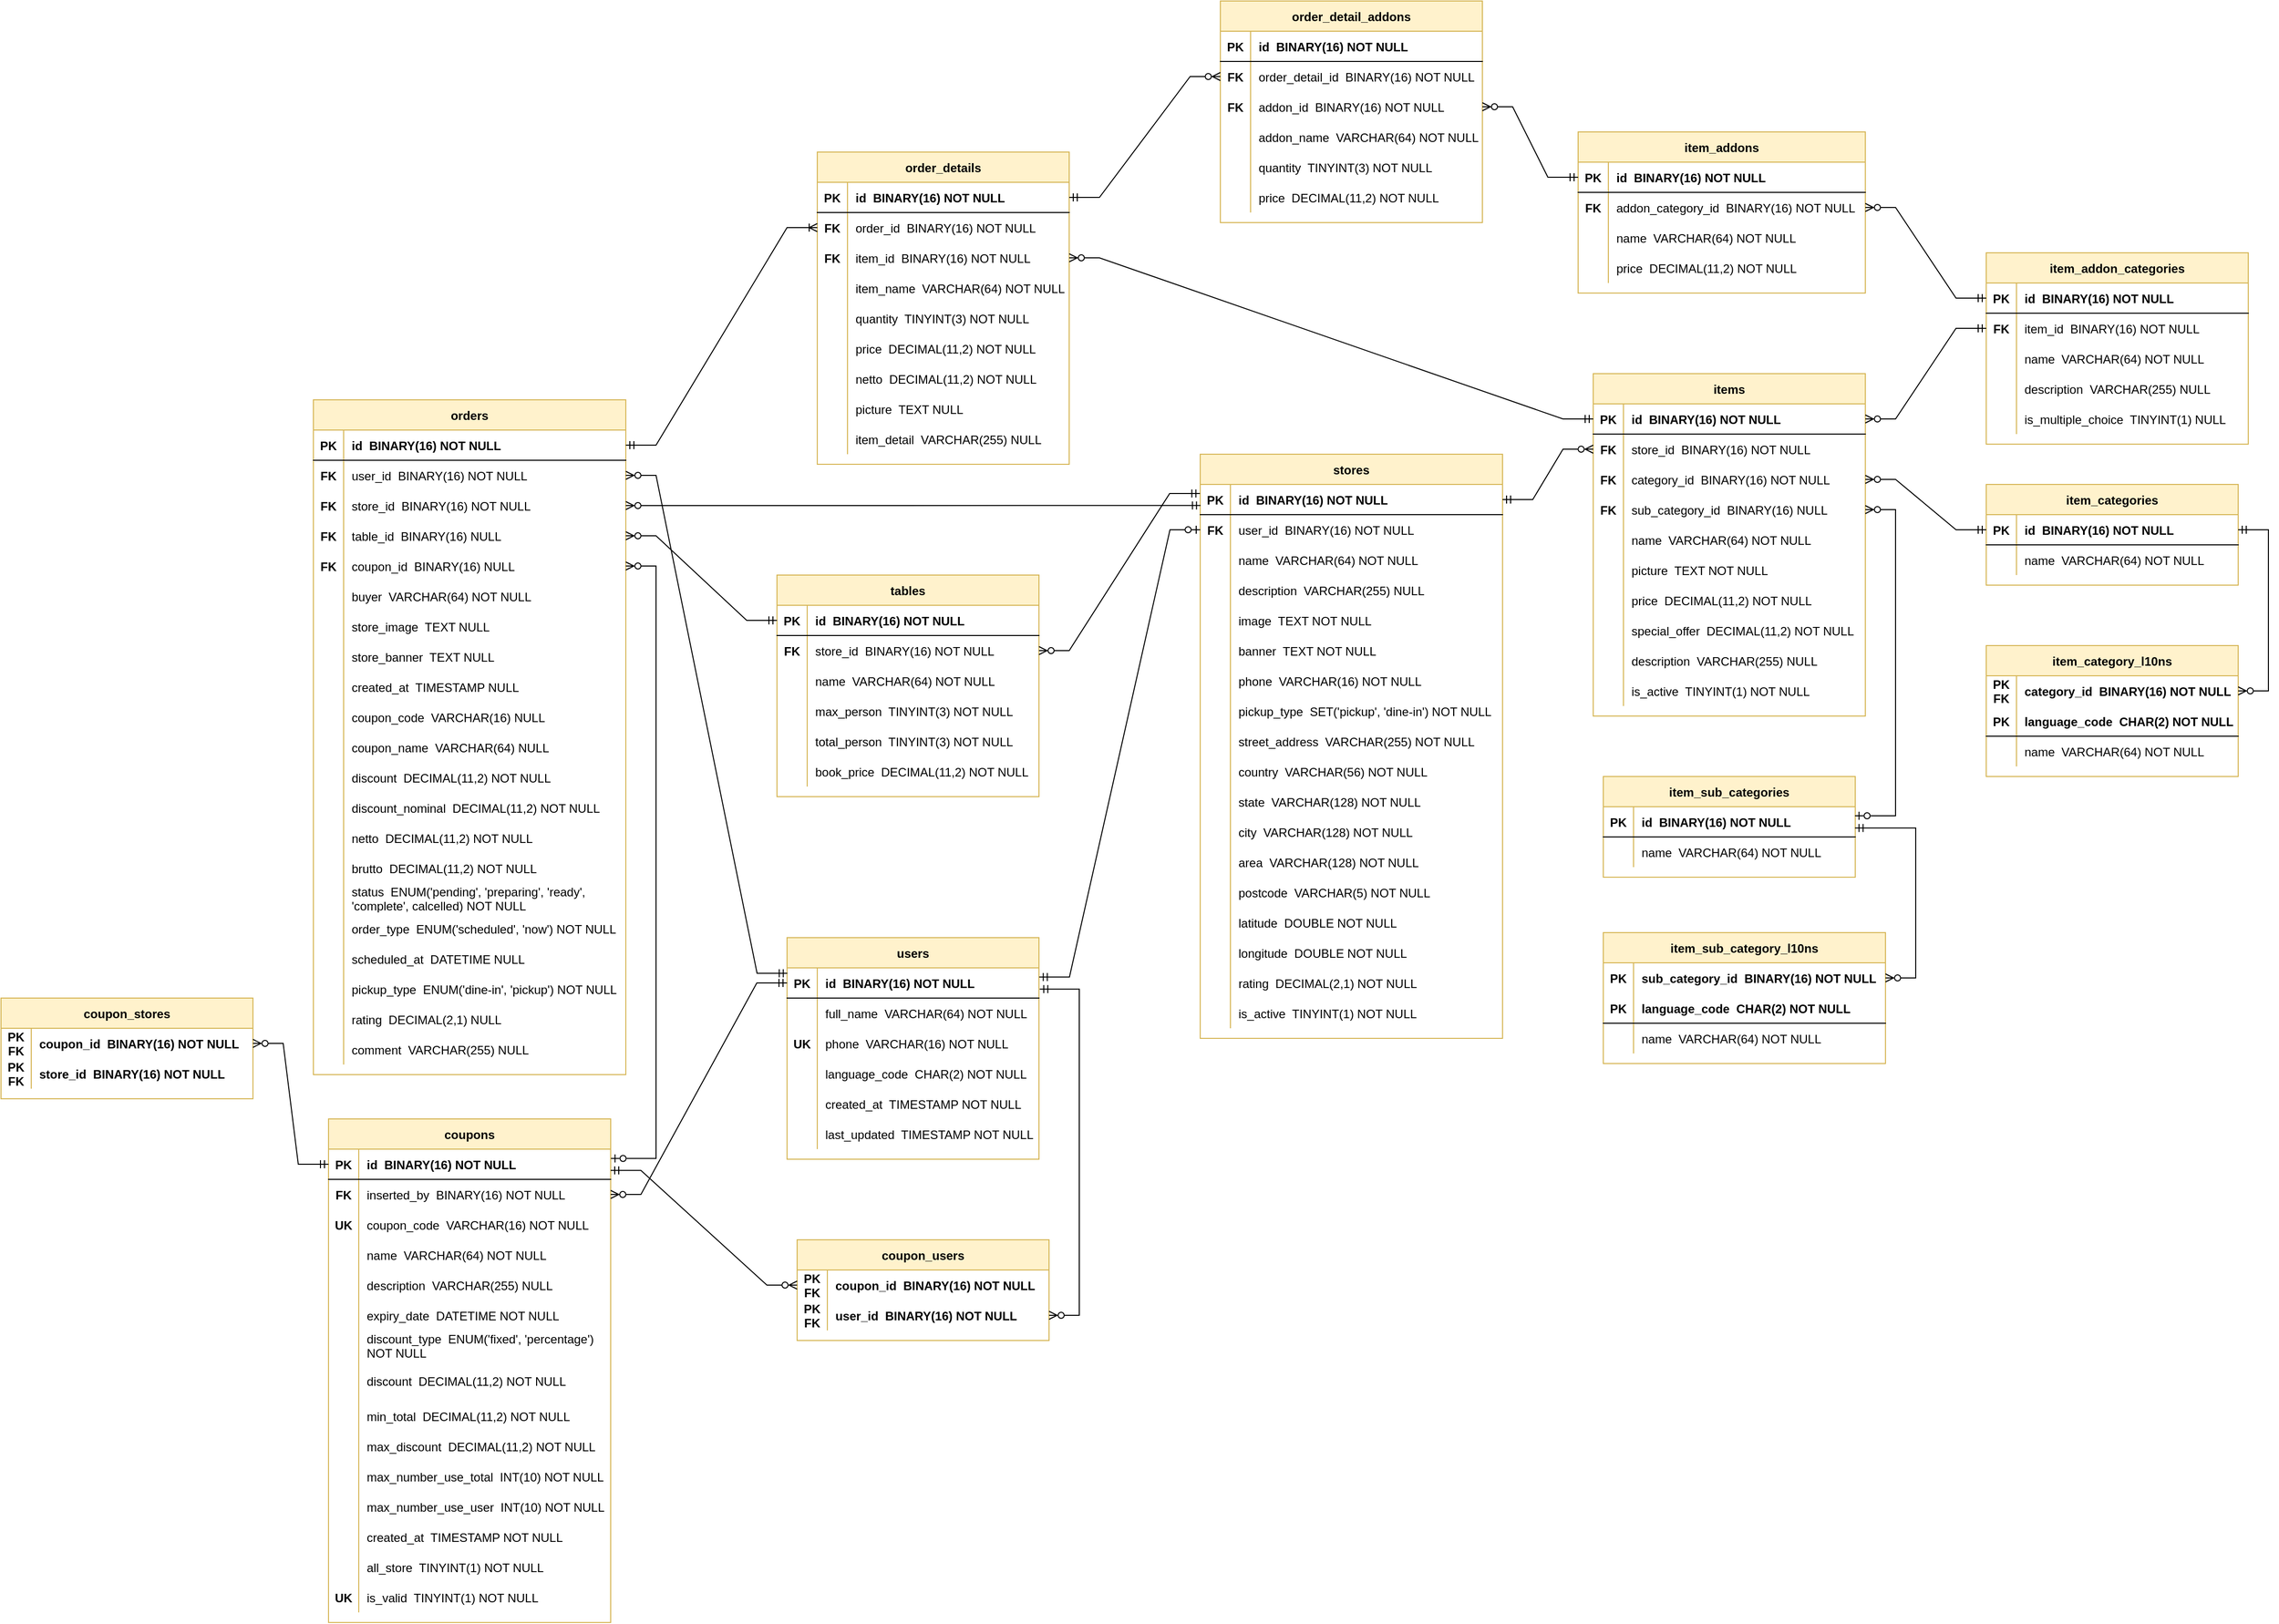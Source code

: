 <mxfile version="17.4.0" type="device"><diagram id="R2lEEEUBdFMjLlhIrx00" name="Page-1"><mxGraphModel dx="4888" dy="3150" grid="1" gridSize="10" guides="1" tooltips="1" connect="1" arrows="1" fold="1" page="1" pageScale="1" pageWidth="850" pageHeight="1100" math="0" shadow="0" extFonts="Permanent Marker^https://fonts.googleapis.com/css?family=Permanent+Marker"><root><mxCell id="0"/><mxCell id="1" parent="0"/><mxCell id="YqA03sNZyJZMe6RY2Xyx-1" value="users" style="shape=table;startSize=30;container=1;collapsible=1;childLayout=tableLayout;fixedRows=1;rowLines=0;fontStyle=1;align=center;resizeLast=1;fillColor=#fff2cc;strokeColor=#d6b656;" parent="1" vertex="1"><mxGeometry x="-2520" y="-870" width="250" height="220" as="geometry"/></mxCell><mxCell id="YqA03sNZyJZMe6RY2Xyx-2" value="" style="shape=tableRow;horizontal=0;startSize=0;swimlaneHead=0;swimlaneBody=0;fillColor=none;collapsible=0;dropTarget=0;points=[[0,0.5],[1,0.5]];portConstraint=eastwest;top=0;left=0;right=0;bottom=1;" parent="YqA03sNZyJZMe6RY2Xyx-1" vertex="1"><mxGeometry y="30" width="250" height="30" as="geometry"/></mxCell><mxCell id="YqA03sNZyJZMe6RY2Xyx-3" value="PK" style="shape=partialRectangle;connectable=0;fillColor=none;top=0;left=0;bottom=0;right=0;fontStyle=1;overflow=hidden;" parent="YqA03sNZyJZMe6RY2Xyx-2" vertex="1"><mxGeometry width="30" height="30" as="geometry"><mxRectangle width="30" height="30" as="alternateBounds"/></mxGeometry></mxCell><mxCell id="YqA03sNZyJZMe6RY2Xyx-4" value="id  BINARY(16) NOT NULL" style="shape=partialRectangle;connectable=0;fillColor=none;top=0;left=0;bottom=0;right=0;align=left;spacingLeft=6;fontStyle=1;overflow=hidden;" parent="YqA03sNZyJZMe6RY2Xyx-2" vertex="1"><mxGeometry x="30" width="220" height="30" as="geometry"><mxRectangle width="220" height="30" as="alternateBounds"/></mxGeometry></mxCell><mxCell id="YqA03sNZyJZMe6RY2Xyx-5" value="" style="shape=tableRow;horizontal=0;startSize=0;swimlaneHead=0;swimlaneBody=0;fillColor=none;collapsible=0;dropTarget=0;points=[[0,0.5],[1,0.5]];portConstraint=eastwest;top=0;left=0;right=0;bottom=0;" parent="YqA03sNZyJZMe6RY2Xyx-1" vertex="1"><mxGeometry y="60" width="250" height="30" as="geometry"/></mxCell><mxCell id="YqA03sNZyJZMe6RY2Xyx-6" value="" style="shape=partialRectangle;connectable=0;fillColor=none;top=0;left=0;bottom=0;right=0;editable=1;overflow=hidden;" parent="YqA03sNZyJZMe6RY2Xyx-5" vertex="1"><mxGeometry width="30" height="30" as="geometry"><mxRectangle width="30" height="30" as="alternateBounds"/></mxGeometry></mxCell><mxCell id="YqA03sNZyJZMe6RY2Xyx-7" value="full_name  VARCHAR(64) NOT NULL" style="shape=partialRectangle;connectable=0;fillColor=none;top=0;left=0;bottom=0;right=0;align=left;spacingLeft=6;overflow=hidden;" parent="YqA03sNZyJZMe6RY2Xyx-5" vertex="1"><mxGeometry x="30" width="220" height="30" as="geometry"><mxRectangle width="220" height="30" as="alternateBounds"/></mxGeometry></mxCell><mxCell id="YqA03sNZyJZMe6RY2Xyx-8" value="" style="shape=tableRow;horizontal=0;startSize=0;swimlaneHead=0;swimlaneBody=0;fillColor=none;collapsible=0;dropTarget=0;points=[[0,0.5],[1,0.5]];portConstraint=eastwest;top=0;left=0;right=0;bottom=0;" parent="YqA03sNZyJZMe6RY2Xyx-1" vertex="1"><mxGeometry y="90" width="250" height="30" as="geometry"/></mxCell><mxCell id="YqA03sNZyJZMe6RY2Xyx-9" value="UK" style="shape=partialRectangle;connectable=0;fillColor=none;top=0;left=0;bottom=0;right=0;editable=1;overflow=hidden;fontStyle=1" parent="YqA03sNZyJZMe6RY2Xyx-8" vertex="1"><mxGeometry width="30" height="30" as="geometry"><mxRectangle width="30" height="30" as="alternateBounds"/></mxGeometry></mxCell><mxCell id="YqA03sNZyJZMe6RY2Xyx-10" value="phone  VARCHAR(16) NOT NULL" style="shape=partialRectangle;connectable=0;fillColor=none;top=0;left=0;bottom=0;right=0;align=left;spacingLeft=6;overflow=hidden;" parent="YqA03sNZyJZMe6RY2Xyx-8" vertex="1"><mxGeometry x="30" width="220" height="30" as="geometry"><mxRectangle width="220" height="30" as="alternateBounds"/></mxGeometry></mxCell><mxCell id="YqA03sNZyJZMe6RY2Xyx-11" value="" style="shape=tableRow;horizontal=0;startSize=0;swimlaneHead=0;swimlaneBody=0;fillColor=none;collapsible=0;dropTarget=0;points=[[0,0.5],[1,0.5]];portConstraint=eastwest;top=0;left=0;right=0;bottom=0;" parent="YqA03sNZyJZMe6RY2Xyx-1" vertex="1"><mxGeometry y="120" width="250" height="30" as="geometry"/></mxCell><mxCell id="YqA03sNZyJZMe6RY2Xyx-12" value="" style="shape=partialRectangle;connectable=0;fillColor=none;top=0;left=0;bottom=0;right=0;editable=1;overflow=hidden;" parent="YqA03sNZyJZMe6RY2Xyx-11" vertex="1"><mxGeometry width="30" height="30" as="geometry"><mxRectangle width="30" height="30" as="alternateBounds"/></mxGeometry></mxCell><mxCell id="YqA03sNZyJZMe6RY2Xyx-13" value="language_code  CHAR(2) NOT NULL" style="shape=partialRectangle;connectable=0;fillColor=none;top=0;left=0;bottom=0;right=0;align=left;spacingLeft=6;overflow=hidden;" parent="YqA03sNZyJZMe6RY2Xyx-11" vertex="1"><mxGeometry x="30" width="220" height="30" as="geometry"><mxRectangle width="220" height="30" as="alternateBounds"/></mxGeometry></mxCell><mxCell id="YqA03sNZyJZMe6RY2Xyx-14" value="" style="shape=tableRow;horizontal=0;startSize=0;swimlaneHead=0;swimlaneBody=0;fillColor=none;collapsible=0;dropTarget=0;points=[[0,0.5],[1,0.5]];portConstraint=eastwest;top=0;left=0;right=0;bottom=0;" parent="YqA03sNZyJZMe6RY2Xyx-1" vertex="1"><mxGeometry y="150" width="250" height="30" as="geometry"/></mxCell><mxCell id="YqA03sNZyJZMe6RY2Xyx-15" value="" style="shape=partialRectangle;connectable=0;fillColor=none;top=0;left=0;bottom=0;right=0;editable=1;overflow=hidden;" parent="YqA03sNZyJZMe6RY2Xyx-14" vertex="1"><mxGeometry width="30" height="30" as="geometry"><mxRectangle width="30" height="30" as="alternateBounds"/></mxGeometry></mxCell><mxCell id="YqA03sNZyJZMe6RY2Xyx-16" value="created_at  TIMESTAMP NOT NULL" style="shape=partialRectangle;connectable=0;fillColor=none;top=0;left=0;bottom=0;right=0;align=left;spacingLeft=6;overflow=hidden;" parent="YqA03sNZyJZMe6RY2Xyx-14" vertex="1"><mxGeometry x="30" width="220" height="30" as="geometry"><mxRectangle width="220" height="30" as="alternateBounds"/></mxGeometry></mxCell><mxCell id="YqA03sNZyJZMe6RY2Xyx-17" value="" style="shape=tableRow;horizontal=0;startSize=0;swimlaneHead=0;swimlaneBody=0;fillColor=none;collapsible=0;dropTarget=0;points=[[0,0.5],[1,0.5]];portConstraint=eastwest;top=0;left=0;right=0;bottom=0;" parent="YqA03sNZyJZMe6RY2Xyx-1" vertex="1"><mxGeometry y="180" width="250" height="30" as="geometry"/></mxCell><mxCell id="YqA03sNZyJZMe6RY2Xyx-18" value="" style="shape=partialRectangle;connectable=0;fillColor=none;top=0;left=0;bottom=0;right=0;editable=1;overflow=hidden;" parent="YqA03sNZyJZMe6RY2Xyx-17" vertex="1"><mxGeometry width="30" height="30" as="geometry"><mxRectangle width="30" height="30" as="alternateBounds"/></mxGeometry></mxCell><mxCell id="YqA03sNZyJZMe6RY2Xyx-19" value="last_updated  TIMESTAMP NOT NULL" style="shape=partialRectangle;connectable=0;fillColor=none;top=0;left=0;bottom=0;right=0;align=left;spacingLeft=6;overflow=hidden;" parent="YqA03sNZyJZMe6RY2Xyx-17" vertex="1"><mxGeometry x="30" width="220" height="30" as="geometry"><mxRectangle width="220" height="30" as="alternateBounds"/></mxGeometry></mxCell><mxCell id="YqA03sNZyJZMe6RY2Xyx-20" value="stores" style="shape=table;startSize=30;container=1;collapsible=1;childLayout=tableLayout;fixedRows=1;rowLines=0;fontStyle=1;align=center;resizeLast=1;fillColor=#fff2cc;strokeColor=#d6b656;" parent="1" vertex="1"><mxGeometry x="-2110" y="-1350" width="300" height="580" as="geometry"/></mxCell><mxCell id="YqA03sNZyJZMe6RY2Xyx-21" value="" style="shape=tableRow;horizontal=0;startSize=0;swimlaneHead=0;swimlaneBody=0;fillColor=none;collapsible=0;dropTarget=0;points=[[0,0.5],[1,0.5]];portConstraint=eastwest;top=0;left=0;right=0;bottom=1;fontStyle=0" parent="YqA03sNZyJZMe6RY2Xyx-20" vertex="1"><mxGeometry y="30" width="300" height="30" as="geometry"/></mxCell><mxCell id="YqA03sNZyJZMe6RY2Xyx-22" value="PK" style="shape=partialRectangle;connectable=0;fillColor=none;top=0;left=0;bottom=0;right=0;fontStyle=1;overflow=hidden;" parent="YqA03sNZyJZMe6RY2Xyx-21" vertex="1"><mxGeometry width="30" height="30" as="geometry"><mxRectangle width="30" height="30" as="alternateBounds"/></mxGeometry></mxCell><mxCell id="YqA03sNZyJZMe6RY2Xyx-23" value="id  BINARY(16) NOT NULL" style="shape=partialRectangle;connectable=0;fillColor=none;top=0;left=0;bottom=0;right=0;align=left;spacingLeft=6;fontStyle=1;overflow=hidden;" parent="YqA03sNZyJZMe6RY2Xyx-21" vertex="1"><mxGeometry x="30" width="270" height="30" as="geometry"><mxRectangle width="270" height="30" as="alternateBounds"/></mxGeometry></mxCell><mxCell id="YqA03sNZyJZMe6RY2Xyx-24" value="" style="shape=tableRow;horizontal=0;startSize=0;swimlaneHead=0;swimlaneBody=0;fillColor=none;collapsible=0;dropTarget=0;points=[[0,0.5],[1,0.5]];portConstraint=eastwest;top=0;left=0;right=0;bottom=0;" parent="YqA03sNZyJZMe6RY2Xyx-20" vertex="1"><mxGeometry y="60" width="300" height="30" as="geometry"/></mxCell><mxCell id="YqA03sNZyJZMe6RY2Xyx-25" value="FK" style="shape=partialRectangle;connectable=0;fillColor=none;top=0;left=0;bottom=0;right=0;editable=1;overflow=hidden;fontStyle=1" parent="YqA03sNZyJZMe6RY2Xyx-24" vertex="1"><mxGeometry width="30" height="30" as="geometry"><mxRectangle width="30" height="30" as="alternateBounds"/></mxGeometry></mxCell><mxCell id="YqA03sNZyJZMe6RY2Xyx-26" value="user_id  BINARY(16) NOT NULL" style="shape=partialRectangle;connectable=0;fillColor=none;top=0;left=0;bottom=0;right=0;align=left;spacingLeft=6;overflow=hidden;" parent="YqA03sNZyJZMe6RY2Xyx-24" vertex="1"><mxGeometry x="30" width="270" height="30" as="geometry"><mxRectangle width="270" height="30" as="alternateBounds"/></mxGeometry></mxCell><mxCell id="YqA03sNZyJZMe6RY2Xyx-27" value="" style="shape=tableRow;horizontal=0;startSize=0;swimlaneHead=0;swimlaneBody=0;fillColor=none;collapsible=0;dropTarget=0;points=[[0,0.5],[1,0.5]];portConstraint=eastwest;top=0;left=0;right=0;bottom=0;" parent="YqA03sNZyJZMe6RY2Xyx-20" vertex="1"><mxGeometry y="90" width="300" height="30" as="geometry"/></mxCell><mxCell id="YqA03sNZyJZMe6RY2Xyx-28" value="" style="shape=partialRectangle;connectable=0;fillColor=none;top=0;left=0;bottom=0;right=0;editable=1;overflow=hidden;" parent="YqA03sNZyJZMe6RY2Xyx-27" vertex="1"><mxGeometry width="30" height="30" as="geometry"><mxRectangle width="30" height="30" as="alternateBounds"/></mxGeometry></mxCell><mxCell id="YqA03sNZyJZMe6RY2Xyx-29" value="name  VARCHAR(64) NOT NULL" style="shape=partialRectangle;connectable=0;fillColor=none;top=0;left=0;bottom=0;right=0;align=left;spacingLeft=6;overflow=hidden;" parent="YqA03sNZyJZMe6RY2Xyx-27" vertex="1"><mxGeometry x="30" width="270" height="30" as="geometry"><mxRectangle width="270" height="30" as="alternateBounds"/></mxGeometry></mxCell><mxCell id="YqA03sNZyJZMe6RY2Xyx-30" value="" style="shape=tableRow;horizontal=0;startSize=0;swimlaneHead=0;swimlaneBody=0;fillColor=none;collapsible=0;dropTarget=0;points=[[0,0.5],[1,0.5]];portConstraint=eastwest;top=0;left=0;right=0;bottom=0;" parent="YqA03sNZyJZMe6RY2Xyx-20" vertex="1"><mxGeometry y="120" width="300" height="30" as="geometry"/></mxCell><mxCell id="YqA03sNZyJZMe6RY2Xyx-31" value="" style="shape=partialRectangle;connectable=0;fillColor=none;top=0;left=0;bottom=0;right=0;editable=1;overflow=hidden;" parent="YqA03sNZyJZMe6RY2Xyx-30" vertex="1"><mxGeometry width="30" height="30" as="geometry"><mxRectangle width="30" height="30" as="alternateBounds"/></mxGeometry></mxCell><mxCell id="YqA03sNZyJZMe6RY2Xyx-32" value="description  VARCHAR(255) NULL" style="shape=partialRectangle;connectable=0;fillColor=none;top=0;left=0;bottom=0;right=0;align=left;spacingLeft=6;overflow=hidden;" parent="YqA03sNZyJZMe6RY2Xyx-30" vertex="1"><mxGeometry x="30" width="270" height="30" as="geometry"><mxRectangle width="270" height="30" as="alternateBounds"/></mxGeometry></mxCell><mxCell id="YqA03sNZyJZMe6RY2Xyx-63" value="" style="shape=tableRow;horizontal=0;startSize=0;swimlaneHead=0;swimlaneBody=0;fillColor=none;collapsible=0;dropTarget=0;points=[[0,0.5],[1,0.5]];portConstraint=eastwest;top=0;left=0;right=0;bottom=0;" parent="YqA03sNZyJZMe6RY2Xyx-20" vertex="1"><mxGeometry y="150" width="300" height="30" as="geometry"/></mxCell><mxCell id="YqA03sNZyJZMe6RY2Xyx-64" value="" style="shape=partialRectangle;connectable=0;fillColor=none;top=0;left=0;bottom=0;right=0;editable=1;overflow=hidden;" parent="YqA03sNZyJZMe6RY2Xyx-63" vertex="1"><mxGeometry width="30" height="30" as="geometry"><mxRectangle width="30" height="30" as="alternateBounds"/></mxGeometry></mxCell><mxCell id="YqA03sNZyJZMe6RY2Xyx-65" value="image  TEXT NOT NULL" style="shape=partialRectangle;connectable=0;fillColor=none;top=0;left=0;bottom=0;right=0;align=left;spacingLeft=6;overflow=hidden;" parent="YqA03sNZyJZMe6RY2Xyx-63" vertex="1"><mxGeometry x="30" width="270" height="30" as="geometry"><mxRectangle width="270" height="30" as="alternateBounds"/></mxGeometry></mxCell><mxCell id="YqA03sNZyJZMe6RY2Xyx-66" value="" style="shape=tableRow;horizontal=0;startSize=0;swimlaneHead=0;swimlaneBody=0;fillColor=none;collapsible=0;dropTarget=0;points=[[0,0.5],[1,0.5]];portConstraint=eastwest;top=0;left=0;right=0;bottom=0;" parent="YqA03sNZyJZMe6RY2Xyx-20" vertex="1"><mxGeometry y="180" width="300" height="30" as="geometry"/></mxCell><mxCell id="YqA03sNZyJZMe6RY2Xyx-67" value="" style="shape=partialRectangle;connectable=0;fillColor=none;top=0;left=0;bottom=0;right=0;editable=1;overflow=hidden;" parent="YqA03sNZyJZMe6RY2Xyx-66" vertex="1"><mxGeometry width="30" height="30" as="geometry"><mxRectangle width="30" height="30" as="alternateBounds"/></mxGeometry></mxCell><mxCell id="YqA03sNZyJZMe6RY2Xyx-68" value="banner  TEXT NOT NULL" style="shape=partialRectangle;connectable=0;fillColor=none;top=0;left=0;bottom=0;right=0;align=left;spacingLeft=6;overflow=hidden;" parent="YqA03sNZyJZMe6RY2Xyx-66" vertex="1"><mxGeometry x="30" width="270" height="30" as="geometry"><mxRectangle width="270" height="30" as="alternateBounds"/></mxGeometry></mxCell><mxCell id="YqA03sNZyJZMe6RY2Xyx-36" value="" style="shape=tableRow;horizontal=0;startSize=0;swimlaneHead=0;swimlaneBody=0;fillColor=none;collapsible=0;dropTarget=0;points=[[0,0.5],[1,0.5]];portConstraint=eastwest;top=0;left=0;right=0;bottom=0;" parent="YqA03sNZyJZMe6RY2Xyx-20" vertex="1"><mxGeometry y="210" width="300" height="30" as="geometry"/></mxCell><mxCell id="YqA03sNZyJZMe6RY2Xyx-37" value="" style="shape=partialRectangle;connectable=0;fillColor=none;top=0;left=0;bottom=0;right=0;editable=1;overflow=hidden;" parent="YqA03sNZyJZMe6RY2Xyx-36" vertex="1"><mxGeometry width="30" height="30" as="geometry"><mxRectangle width="30" height="30" as="alternateBounds"/></mxGeometry></mxCell><mxCell id="YqA03sNZyJZMe6RY2Xyx-38" value="phone  VARCHAR(16) NOT NULL" style="shape=partialRectangle;connectable=0;fillColor=none;top=0;left=0;bottom=0;right=0;align=left;spacingLeft=6;overflow=hidden;" parent="YqA03sNZyJZMe6RY2Xyx-36" vertex="1"><mxGeometry x="30" width="270" height="30" as="geometry"><mxRectangle width="270" height="30" as="alternateBounds"/></mxGeometry></mxCell><mxCell id="YqA03sNZyJZMe6RY2Xyx-253" value="" style="shape=tableRow;horizontal=0;startSize=0;swimlaneHead=0;swimlaneBody=0;fillColor=none;collapsible=0;dropTarget=0;points=[[0,0.5],[1,0.5]];portConstraint=eastwest;top=0;left=0;right=0;bottom=0;" parent="YqA03sNZyJZMe6RY2Xyx-20" vertex="1"><mxGeometry y="240" width="300" height="30" as="geometry"/></mxCell><mxCell id="YqA03sNZyJZMe6RY2Xyx-254" value="" style="shape=partialRectangle;connectable=0;fillColor=none;top=0;left=0;bottom=0;right=0;editable=1;overflow=hidden;" parent="YqA03sNZyJZMe6RY2Xyx-253" vertex="1"><mxGeometry width="30" height="30" as="geometry"><mxRectangle width="30" height="30" as="alternateBounds"/></mxGeometry></mxCell><mxCell id="YqA03sNZyJZMe6RY2Xyx-255" value="pickup_type  SET('pickup', 'dine-in') NOT NULL" style="shape=partialRectangle;connectable=0;fillColor=none;top=0;left=0;bottom=0;right=0;align=left;spacingLeft=6;overflow=hidden;" parent="YqA03sNZyJZMe6RY2Xyx-253" vertex="1"><mxGeometry x="30" width="270" height="30" as="geometry"><mxRectangle width="270" height="30" as="alternateBounds"/></mxGeometry></mxCell><mxCell id="YqA03sNZyJZMe6RY2Xyx-33" value="" style="shape=tableRow;horizontal=0;startSize=0;swimlaneHead=0;swimlaneBody=0;fillColor=none;collapsible=0;dropTarget=0;points=[[0,0.5],[1,0.5]];portConstraint=eastwest;top=0;left=0;right=0;bottom=0;" parent="YqA03sNZyJZMe6RY2Xyx-20" vertex="1"><mxGeometry y="270" width="300" height="30" as="geometry"/></mxCell><mxCell id="YqA03sNZyJZMe6RY2Xyx-34" value="" style="shape=partialRectangle;connectable=0;fillColor=none;top=0;left=0;bottom=0;right=0;editable=1;overflow=hidden;" parent="YqA03sNZyJZMe6RY2Xyx-33" vertex="1"><mxGeometry width="30" height="30" as="geometry"><mxRectangle width="30" height="30" as="alternateBounds"/></mxGeometry></mxCell><mxCell id="YqA03sNZyJZMe6RY2Xyx-35" value="street_address  VARCHAR(255) NOT NULL" style="shape=partialRectangle;connectable=0;fillColor=none;top=0;left=0;bottom=0;right=0;align=left;spacingLeft=6;overflow=hidden;" parent="YqA03sNZyJZMe6RY2Xyx-33" vertex="1"><mxGeometry x="30" width="270" height="30" as="geometry"><mxRectangle width="270" height="30" as="alternateBounds"/></mxGeometry></mxCell><mxCell id="YqA03sNZyJZMe6RY2Xyx-42" value="" style="shape=tableRow;horizontal=0;startSize=0;swimlaneHead=0;swimlaneBody=0;fillColor=none;collapsible=0;dropTarget=0;points=[[0,0.5],[1,0.5]];portConstraint=eastwest;top=0;left=0;right=0;bottom=0;" parent="YqA03sNZyJZMe6RY2Xyx-20" vertex="1"><mxGeometry y="300" width="300" height="30" as="geometry"/></mxCell><mxCell id="YqA03sNZyJZMe6RY2Xyx-43" value="" style="shape=partialRectangle;connectable=0;fillColor=none;top=0;left=0;bottom=0;right=0;editable=1;overflow=hidden;" parent="YqA03sNZyJZMe6RY2Xyx-42" vertex="1"><mxGeometry width="30" height="30" as="geometry"><mxRectangle width="30" height="30" as="alternateBounds"/></mxGeometry></mxCell><mxCell id="YqA03sNZyJZMe6RY2Xyx-44" value="country  VARCHAR(56) NOT NULL" style="shape=partialRectangle;connectable=0;fillColor=none;top=0;left=0;bottom=0;right=0;align=left;spacingLeft=6;overflow=hidden;" parent="YqA03sNZyJZMe6RY2Xyx-42" vertex="1"><mxGeometry x="30" width="270" height="30" as="geometry"><mxRectangle width="270" height="30" as="alternateBounds"/></mxGeometry></mxCell><mxCell id="YqA03sNZyJZMe6RY2Xyx-45" value="" style="shape=tableRow;horizontal=0;startSize=0;swimlaneHead=0;swimlaneBody=0;fillColor=none;collapsible=0;dropTarget=0;points=[[0,0.5],[1,0.5]];portConstraint=eastwest;top=0;left=0;right=0;bottom=0;" parent="YqA03sNZyJZMe6RY2Xyx-20" vertex="1"><mxGeometry y="330" width="300" height="30" as="geometry"/></mxCell><mxCell id="YqA03sNZyJZMe6RY2Xyx-46" value="" style="shape=partialRectangle;connectable=0;fillColor=none;top=0;left=0;bottom=0;right=0;editable=1;overflow=hidden;" parent="YqA03sNZyJZMe6RY2Xyx-45" vertex="1"><mxGeometry width="30" height="30" as="geometry"><mxRectangle width="30" height="30" as="alternateBounds"/></mxGeometry></mxCell><mxCell id="YqA03sNZyJZMe6RY2Xyx-47" value="state  VARCHAR(128) NOT NULL" style="shape=partialRectangle;connectable=0;fillColor=none;top=0;left=0;bottom=0;right=0;align=left;spacingLeft=6;overflow=hidden;" parent="YqA03sNZyJZMe6RY2Xyx-45" vertex="1"><mxGeometry x="30" width="270" height="30" as="geometry"><mxRectangle width="270" height="30" as="alternateBounds"/></mxGeometry></mxCell><mxCell id="YqA03sNZyJZMe6RY2Xyx-48" value="" style="shape=tableRow;horizontal=0;startSize=0;swimlaneHead=0;swimlaneBody=0;fillColor=none;collapsible=0;dropTarget=0;points=[[0,0.5],[1,0.5]];portConstraint=eastwest;top=0;left=0;right=0;bottom=0;" parent="YqA03sNZyJZMe6RY2Xyx-20" vertex="1"><mxGeometry y="360" width="300" height="30" as="geometry"/></mxCell><mxCell id="YqA03sNZyJZMe6RY2Xyx-49" value="" style="shape=partialRectangle;connectable=0;fillColor=none;top=0;left=0;bottom=0;right=0;editable=1;overflow=hidden;" parent="YqA03sNZyJZMe6RY2Xyx-48" vertex="1"><mxGeometry width="30" height="30" as="geometry"><mxRectangle width="30" height="30" as="alternateBounds"/></mxGeometry></mxCell><mxCell id="YqA03sNZyJZMe6RY2Xyx-50" value="city  VARCHAR(128) NOT NULL" style="shape=partialRectangle;connectable=0;fillColor=none;top=0;left=0;bottom=0;right=0;align=left;spacingLeft=6;overflow=hidden;" parent="YqA03sNZyJZMe6RY2Xyx-48" vertex="1"><mxGeometry x="30" width="270" height="30" as="geometry"><mxRectangle width="270" height="30" as="alternateBounds"/></mxGeometry></mxCell><mxCell id="YqA03sNZyJZMe6RY2Xyx-51" value="" style="shape=tableRow;horizontal=0;startSize=0;swimlaneHead=0;swimlaneBody=0;fillColor=none;collapsible=0;dropTarget=0;points=[[0,0.5],[1,0.5]];portConstraint=eastwest;top=0;left=0;right=0;bottom=0;" parent="YqA03sNZyJZMe6RY2Xyx-20" vertex="1"><mxGeometry y="390" width="300" height="30" as="geometry"/></mxCell><mxCell id="YqA03sNZyJZMe6RY2Xyx-52" value="" style="shape=partialRectangle;connectable=0;fillColor=none;top=0;left=0;bottom=0;right=0;editable=1;overflow=hidden;" parent="YqA03sNZyJZMe6RY2Xyx-51" vertex="1"><mxGeometry width="30" height="30" as="geometry"><mxRectangle width="30" height="30" as="alternateBounds"/></mxGeometry></mxCell><mxCell id="YqA03sNZyJZMe6RY2Xyx-53" value="area  VARCHAR(128) NOT NULL" style="shape=partialRectangle;connectable=0;fillColor=none;top=0;left=0;bottom=0;right=0;align=left;spacingLeft=6;overflow=hidden;" parent="YqA03sNZyJZMe6RY2Xyx-51" vertex="1"><mxGeometry x="30" width="270" height="30" as="geometry"><mxRectangle width="270" height="30" as="alternateBounds"/></mxGeometry></mxCell><mxCell id="YqA03sNZyJZMe6RY2Xyx-54" value="" style="shape=tableRow;horizontal=0;startSize=0;swimlaneHead=0;swimlaneBody=0;fillColor=none;collapsible=0;dropTarget=0;points=[[0,0.5],[1,0.5]];portConstraint=eastwest;top=0;left=0;right=0;bottom=0;" parent="YqA03sNZyJZMe6RY2Xyx-20" vertex="1"><mxGeometry y="420" width="300" height="30" as="geometry"/></mxCell><mxCell id="YqA03sNZyJZMe6RY2Xyx-55" value="" style="shape=partialRectangle;connectable=0;fillColor=none;top=0;left=0;bottom=0;right=0;editable=1;overflow=hidden;" parent="YqA03sNZyJZMe6RY2Xyx-54" vertex="1"><mxGeometry width="30" height="30" as="geometry"><mxRectangle width="30" height="30" as="alternateBounds"/></mxGeometry></mxCell><mxCell id="YqA03sNZyJZMe6RY2Xyx-56" value="postcode  VARCHAR(5) NOT NULL" style="shape=partialRectangle;connectable=0;fillColor=none;top=0;left=0;bottom=0;right=0;align=left;spacingLeft=6;overflow=hidden;" parent="YqA03sNZyJZMe6RY2Xyx-54" vertex="1"><mxGeometry x="30" width="270" height="30" as="geometry"><mxRectangle width="270" height="30" as="alternateBounds"/></mxGeometry></mxCell><mxCell id="YqA03sNZyJZMe6RY2Xyx-57" value="" style="shape=tableRow;horizontal=0;startSize=0;swimlaneHead=0;swimlaneBody=0;fillColor=none;collapsible=0;dropTarget=0;points=[[0,0.5],[1,0.5]];portConstraint=eastwest;top=0;left=0;right=0;bottom=0;" parent="YqA03sNZyJZMe6RY2Xyx-20" vertex="1"><mxGeometry y="450" width="300" height="30" as="geometry"/></mxCell><mxCell id="YqA03sNZyJZMe6RY2Xyx-58" value="" style="shape=partialRectangle;connectable=0;fillColor=none;top=0;left=0;bottom=0;right=0;editable=1;overflow=hidden;" parent="YqA03sNZyJZMe6RY2Xyx-57" vertex="1"><mxGeometry width="30" height="30" as="geometry"><mxRectangle width="30" height="30" as="alternateBounds"/></mxGeometry></mxCell><mxCell id="YqA03sNZyJZMe6RY2Xyx-59" value="latitude  DOUBLE NOT NULL" style="shape=partialRectangle;connectable=0;fillColor=none;top=0;left=0;bottom=0;right=0;align=left;spacingLeft=6;overflow=hidden;" parent="YqA03sNZyJZMe6RY2Xyx-57" vertex="1"><mxGeometry x="30" width="270" height="30" as="geometry"><mxRectangle width="270" height="30" as="alternateBounds"/></mxGeometry></mxCell><mxCell id="YqA03sNZyJZMe6RY2Xyx-60" value="" style="shape=tableRow;horizontal=0;startSize=0;swimlaneHead=0;swimlaneBody=0;fillColor=none;collapsible=0;dropTarget=0;points=[[0,0.5],[1,0.5]];portConstraint=eastwest;top=0;left=0;right=0;bottom=0;" parent="YqA03sNZyJZMe6RY2Xyx-20" vertex="1"><mxGeometry y="480" width="300" height="30" as="geometry"/></mxCell><mxCell id="YqA03sNZyJZMe6RY2Xyx-61" value="" style="shape=partialRectangle;connectable=0;fillColor=none;top=0;left=0;bottom=0;right=0;editable=1;overflow=hidden;" parent="YqA03sNZyJZMe6RY2Xyx-60" vertex="1"><mxGeometry width="30" height="30" as="geometry"><mxRectangle width="30" height="30" as="alternateBounds"/></mxGeometry></mxCell><mxCell id="YqA03sNZyJZMe6RY2Xyx-62" value="longitude  DOUBLE NOT NULL" style="shape=partialRectangle;connectable=0;fillColor=none;top=0;left=0;bottom=0;right=0;align=left;spacingLeft=6;overflow=hidden;" parent="YqA03sNZyJZMe6RY2Xyx-60" vertex="1"><mxGeometry x="30" width="270" height="30" as="geometry"><mxRectangle width="270" height="30" as="alternateBounds"/></mxGeometry></mxCell><mxCell id="YqA03sNZyJZMe6RY2Xyx-69" value="" style="shape=tableRow;horizontal=0;startSize=0;swimlaneHead=0;swimlaneBody=0;fillColor=none;collapsible=0;dropTarget=0;points=[[0,0.5],[1,0.5]];portConstraint=eastwest;top=0;left=0;right=0;bottom=0;" parent="YqA03sNZyJZMe6RY2Xyx-20" vertex="1"><mxGeometry y="510" width="300" height="30" as="geometry"/></mxCell><mxCell id="YqA03sNZyJZMe6RY2Xyx-70" value="" style="shape=partialRectangle;connectable=0;fillColor=none;top=0;left=0;bottom=0;right=0;editable=1;overflow=hidden;" parent="YqA03sNZyJZMe6RY2Xyx-69" vertex="1"><mxGeometry width="30" height="30" as="geometry"><mxRectangle width="30" height="30" as="alternateBounds"/></mxGeometry></mxCell><mxCell id="YqA03sNZyJZMe6RY2Xyx-71" value="rating  DECIMAL(2,1) NOT NULL" style="shape=partialRectangle;connectable=0;fillColor=none;top=0;left=0;bottom=0;right=0;align=left;spacingLeft=6;overflow=hidden;" parent="YqA03sNZyJZMe6RY2Xyx-69" vertex="1"><mxGeometry x="30" width="270" height="30" as="geometry"><mxRectangle width="270" height="30" as="alternateBounds"/></mxGeometry></mxCell><mxCell id="YqA03sNZyJZMe6RY2Xyx-72" value="" style="shape=tableRow;horizontal=0;startSize=0;swimlaneHead=0;swimlaneBody=0;fillColor=none;collapsible=0;dropTarget=0;points=[[0,0.5],[1,0.5]];portConstraint=eastwest;top=0;left=0;right=0;bottom=0;" parent="YqA03sNZyJZMe6RY2Xyx-20" vertex="1"><mxGeometry y="540" width="300" height="30" as="geometry"/></mxCell><mxCell id="YqA03sNZyJZMe6RY2Xyx-73" value="" style="shape=partialRectangle;connectable=0;fillColor=none;top=0;left=0;bottom=0;right=0;editable=1;overflow=hidden;" parent="YqA03sNZyJZMe6RY2Xyx-72" vertex="1"><mxGeometry width="30" height="30" as="geometry"><mxRectangle width="30" height="30" as="alternateBounds"/></mxGeometry></mxCell><mxCell id="YqA03sNZyJZMe6RY2Xyx-74" value="is_active  TINYINT(1) NOT NULL" style="shape=partialRectangle;connectable=0;fillColor=none;top=0;left=0;bottom=0;right=0;align=left;spacingLeft=6;overflow=hidden;" parent="YqA03sNZyJZMe6RY2Xyx-72" vertex="1"><mxGeometry x="30" width="270" height="30" as="geometry"><mxRectangle width="270" height="30" as="alternateBounds"/></mxGeometry></mxCell><mxCell id="YqA03sNZyJZMe6RY2Xyx-75" value="items" style="shape=table;startSize=30;container=1;collapsible=1;childLayout=tableLayout;fixedRows=1;rowLines=0;fontStyle=1;align=center;resizeLast=1;fillColor=#fff2cc;strokeColor=#d6b656;" parent="1" vertex="1"><mxGeometry x="-1720" y="-1430" width="270" height="340" as="geometry"/></mxCell><mxCell id="YqA03sNZyJZMe6RY2Xyx-76" value="" style="shape=tableRow;horizontal=0;startSize=0;swimlaneHead=0;swimlaneBody=0;fillColor=none;collapsible=0;dropTarget=0;points=[[0,0.5],[1,0.5]];portConstraint=eastwest;top=0;left=0;right=0;bottom=1;" parent="YqA03sNZyJZMe6RY2Xyx-75" vertex="1"><mxGeometry y="30" width="270" height="30" as="geometry"/></mxCell><mxCell id="YqA03sNZyJZMe6RY2Xyx-77" value="PK" style="shape=partialRectangle;connectable=0;fillColor=none;top=0;left=0;bottom=0;right=0;fontStyle=1;overflow=hidden;" parent="YqA03sNZyJZMe6RY2Xyx-76" vertex="1"><mxGeometry width="30" height="30" as="geometry"><mxRectangle width="30" height="30" as="alternateBounds"/></mxGeometry></mxCell><mxCell id="YqA03sNZyJZMe6RY2Xyx-78" value="id  BINARY(16) NOT NULL" style="shape=partialRectangle;connectable=0;fillColor=none;top=0;left=0;bottom=0;right=0;align=left;spacingLeft=6;fontStyle=1;overflow=hidden;" parent="YqA03sNZyJZMe6RY2Xyx-76" vertex="1"><mxGeometry x="30" width="240" height="30" as="geometry"><mxRectangle width="240" height="30" as="alternateBounds"/></mxGeometry></mxCell><mxCell id="YqA03sNZyJZMe6RY2Xyx-79" value="" style="shape=tableRow;horizontal=0;startSize=0;swimlaneHead=0;swimlaneBody=0;fillColor=none;collapsible=0;dropTarget=0;points=[[0,0.5],[1,0.5]];portConstraint=eastwest;top=0;left=0;right=0;bottom=0;" parent="YqA03sNZyJZMe6RY2Xyx-75" vertex="1"><mxGeometry y="60" width="270" height="30" as="geometry"/></mxCell><mxCell id="YqA03sNZyJZMe6RY2Xyx-80" value="FK" style="shape=partialRectangle;connectable=0;fillColor=none;top=0;left=0;bottom=0;right=0;editable=1;overflow=hidden;fontStyle=1" parent="YqA03sNZyJZMe6RY2Xyx-79" vertex="1"><mxGeometry width="30" height="30" as="geometry"><mxRectangle width="30" height="30" as="alternateBounds"/></mxGeometry></mxCell><mxCell id="YqA03sNZyJZMe6RY2Xyx-81" value="store_id  BINARY(16) NOT NULL" style="shape=partialRectangle;connectable=0;fillColor=none;top=0;left=0;bottom=0;right=0;align=left;spacingLeft=6;overflow=hidden;" parent="YqA03sNZyJZMe6RY2Xyx-79" vertex="1"><mxGeometry x="30" width="240" height="30" as="geometry"><mxRectangle width="240" height="30" as="alternateBounds"/></mxGeometry></mxCell><mxCell id="YqA03sNZyJZMe6RY2Xyx-82" value="" style="shape=tableRow;horizontal=0;startSize=0;swimlaneHead=0;swimlaneBody=0;fillColor=none;collapsible=0;dropTarget=0;points=[[0,0.5],[1,0.5]];portConstraint=eastwest;top=0;left=0;right=0;bottom=0;" parent="YqA03sNZyJZMe6RY2Xyx-75" vertex="1"><mxGeometry y="90" width="270" height="30" as="geometry"/></mxCell><mxCell id="YqA03sNZyJZMe6RY2Xyx-83" value="FK" style="shape=partialRectangle;connectable=0;fillColor=none;top=0;left=0;bottom=0;right=0;editable=1;overflow=hidden;fontStyle=1" parent="YqA03sNZyJZMe6RY2Xyx-82" vertex="1"><mxGeometry width="30" height="30" as="geometry"><mxRectangle width="30" height="30" as="alternateBounds"/></mxGeometry></mxCell><mxCell id="YqA03sNZyJZMe6RY2Xyx-84" value="category_id  BINARY(16) NOT NULL" style="shape=partialRectangle;connectable=0;fillColor=none;top=0;left=0;bottom=0;right=0;align=left;spacingLeft=6;overflow=hidden;" parent="YqA03sNZyJZMe6RY2Xyx-82" vertex="1"><mxGeometry x="30" width="240" height="30" as="geometry"><mxRectangle width="240" height="30" as="alternateBounds"/></mxGeometry></mxCell><mxCell id="YqA03sNZyJZMe6RY2Xyx-85" value="" style="shape=tableRow;horizontal=0;startSize=0;swimlaneHead=0;swimlaneBody=0;fillColor=none;collapsible=0;dropTarget=0;points=[[0,0.5],[1,0.5]];portConstraint=eastwest;top=0;left=0;right=0;bottom=0;" parent="YqA03sNZyJZMe6RY2Xyx-75" vertex="1"><mxGeometry y="120" width="270" height="30" as="geometry"/></mxCell><mxCell id="YqA03sNZyJZMe6RY2Xyx-86" value="FK" style="shape=partialRectangle;connectable=0;fillColor=none;top=0;left=0;bottom=0;right=0;editable=1;overflow=hidden;fontStyle=1" parent="YqA03sNZyJZMe6RY2Xyx-85" vertex="1"><mxGeometry width="30" height="30" as="geometry"><mxRectangle width="30" height="30" as="alternateBounds"/></mxGeometry></mxCell><mxCell id="YqA03sNZyJZMe6RY2Xyx-87" value="sub_category_id  BINARY(16) NULL" style="shape=partialRectangle;connectable=0;fillColor=none;top=0;left=0;bottom=0;right=0;align=left;spacingLeft=6;overflow=hidden;" parent="YqA03sNZyJZMe6RY2Xyx-85" vertex="1"><mxGeometry x="30" width="240" height="30" as="geometry"><mxRectangle width="240" height="30" as="alternateBounds"/></mxGeometry></mxCell><mxCell id="YqA03sNZyJZMe6RY2Xyx-88" value="" style="shape=tableRow;horizontal=0;startSize=0;swimlaneHead=0;swimlaneBody=0;fillColor=none;collapsible=0;dropTarget=0;points=[[0,0.5],[1,0.5]];portConstraint=eastwest;top=0;left=0;right=0;bottom=0;" parent="YqA03sNZyJZMe6RY2Xyx-75" vertex="1"><mxGeometry y="150" width="270" height="30" as="geometry"/></mxCell><mxCell id="YqA03sNZyJZMe6RY2Xyx-89" value="" style="shape=partialRectangle;connectable=0;fillColor=none;top=0;left=0;bottom=0;right=0;editable=1;overflow=hidden;" parent="YqA03sNZyJZMe6RY2Xyx-88" vertex="1"><mxGeometry width="30" height="30" as="geometry"><mxRectangle width="30" height="30" as="alternateBounds"/></mxGeometry></mxCell><mxCell id="YqA03sNZyJZMe6RY2Xyx-90" value="name  VARCHAR(64) NOT NULL" style="shape=partialRectangle;connectable=0;fillColor=none;top=0;left=0;bottom=0;right=0;align=left;spacingLeft=6;overflow=hidden;" parent="YqA03sNZyJZMe6RY2Xyx-88" vertex="1"><mxGeometry x="30" width="240" height="30" as="geometry"><mxRectangle width="240" height="30" as="alternateBounds"/></mxGeometry></mxCell><mxCell id="YqA03sNZyJZMe6RY2Xyx-91" value="" style="shape=tableRow;horizontal=0;startSize=0;swimlaneHead=0;swimlaneBody=0;fillColor=none;collapsible=0;dropTarget=0;points=[[0,0.5],[1,0.5]];portConstraint=eastwest;top=0;left=0;right=0;bottom=0;" parent="YqA03sNZyJZMe6RY2Xyx-75" vertex="1"><mxGeometry y="180" width="270" height="30" as="geometry"/></mxCell><mxCell id="YqA03sNZyJZMe6RY2Xyx-92" value="" style="shape=partialRectangle;connectable=0;fillColor=none;top=0;left=0;bottom=0;right=0;editable=1;overflow=hidden;" parent="YqA03sNZyJZMe6RY2Xyx-91" vertex="1"><mxGeometry width="30" height="30" as="geometry"><mxRectangle width="30" height="30" as="alternateBounds"/></mxGeometry></mxCell><mxCell id="YqA03sNZyJZMe6RY2Xyx-93" value="picture  TEXT NOT NULL" style="shape=partialRectangle;connectable=0;fillColor=none;top=0;left=0;bottom=0;right=0;align=left;spacingLeft=6;overflow=hidden;" parent="YqA03sNZyJZMe6RY2Xyx-91" vertex="1"><mxGeometry x="30" width="240" height="30" as="geometry"><mxRectangle width="240" height="30" as="alternateBounds"/></mxGeometry></mxCell><mxCell id="YqA03sNZyJZMe6RY2Xyx-94" value="" style="shape=tableRow;horizontal=0;startSize=0;swimlaneHead=0;swimlaneBody=0;fillColor=none;collapsible=0;dropTarget=0;points=[[0,0.5],[1,0.5]];portConstraint=eastwest;top=0;left=0;right=0;bottom=0;" parent="YqA03sNZyJZMe6RY2Xyx-75" vertex="1"><mxGeometry y="210" width="270" height="30" as="geometry"/></mxCell><mxCell id="YqA03sNZyJZMe6RY2Xyx-95" value="" style="shape=partialRectangle;connectable=0;fillColor=none;top=0;left=0;bottom=0;right=0;editable=1;overflow=hidden;" parent="YqA03sNZyJZMe6RY2Xyx-94" vertex="1"><mxGeometry width="30" height="30" as="geometry"><mxRectangle width="30" height="30" as="alternateBounds"/></mxGeometry></mxCell><mxCell id="YqA03sNZyJZMe6RY2Xyx-96" value="price  DECIMAL(11,2) NOT NULL" style="shape=partialRectangle;connectable=0;fillColor=none;top=0;left=0;bottom=0;right=0;align=left;spacingLeft=6;overflow=hidden;" parent="YqA03sNZyJZMe6RY2Xyx-94" vertex="1"><mxGeometry x="30" width="240" height="30" as="geometry"><mxRectangle width="240" height="30" as="alternateBounds"/></mxGeometry></mxCell><mxCell id="YqA03sNZyJZMe6RY2Xyx-97" value="" style="shape=tableRow;horizontal=0;startSize=0;swimlaneHead=0;swimlaneBody=0;fillColor=none;collapsible=0;dropTarget=0;points=[[0,0.5],[1,0.5]];portConstraint=eastwest;top=0;left=0;right=0;bottom=0;" parent="YqA03sNZyJZMe6RY2Xyx-75" vertex="1"><mxGeometry y="240" width="270" height="30" as="geometry"/></mxCell><mxCell id="YqA03sNZyJZMe6RY2Xyx-98" value="" style="shape=partialRectangle;connectable=0;fillColor=none;top=0;left=0;bottom=0;right=0;editable=1;overflow=hidden;" parent="YqA03sNZyJZMe6RY2Xyx-97" vertex="1"><mxGeometry width="30" height="30" as="geometry"><mxRectangle width="30" height="30" as="alternateBounds"/></mxGeometry></mxCell><mxCell id="YqA03sNZyJZMe6RY2Xyx-99" value="special_offer  DECIMAL(11,2) NOT NULL" style="shape=partialRectangle;connectable=0;fillColor=none;top=0;left=0;bottom=0;right=0;align=left;spacingLeft=6;overflow=hidden;" parent="YqA03sNZyJZMe6RY2Xyx-97" vertex="1"><mxGeometry x="30" width="240" height="30" as="geometry"><mxRectangle width="240" height="30" as="alternateBounds"/></mxGeometry></mxCell><mxCell id="YqA03sNZyJZMe6RY2Xyx-100" value="" style="shape=tableRow;horizontal=0;startSize=0;swimlaneHead=0;swimlaneBody=0;fillColor=none;collapsible=0;dropTarget=0;points=[[0,0.5],[1,0.5]];portConstraint=eastwest;top=0;left=0;right=0;bottom=0;" parent="YqA03sNZyJZMe6RY2Xyx-75" vertex="1"><mxGeometry y="270" width="270" height="30" as="geometry"/></mxCell><mxCell id="YqA03sNZyJZMe6RY2Xyx-101" value="" style="shape=partialRectangle;connectable=0;fillColor=none;top=0;left=0;bottom=0;right=0;editable=1;overflow=hidden;" parent="YqA03sNZyJZMe6RY2Xyx-100" vertex="1"><mxGeometry width="30" height="30" as="geometry"><mxRectangle width="30" height="30" as="alternateBounds"/></mxGeometry></mxCell><mxCell id="YqA03sNZyJZMe6RY2Xyx-102" value="description  VARCHAR(255) NULL" style="shape=partialRectangle;connectable=0;fillColor=none;top=0;left=0;bottom=0;right=0;align=left;spacingLeft=6;overflow=hidden;" parent="YqA03sNZyJZMe6RY2Xyx-100" vertex="1"><mxGeometry x="30" width="240" height="30" as="geometry"><mxRectangle width="240" height="30" as="alternateBounds"/></mxGeometry></mxCell><mxCell id="YqA03sNZyJZMe6RY2Xyx-103" value="" style="shape=tableRow;horizontal=0;startSize=0;swimlaneHead=0;swimlaneBody=0;fillColor=none;collapsible=0;dropTarget=0;points=[[0,0.5],[1,0.5]];portConstraint=eastwest;top=0;left=0;right=0;bottom=0;" parent="YqA03sNZyJZMe6RY2Xyx-75" vertex="1"><mxGeometry y="300" width="270" height="30" as="geometry"/></mxCell><mxCell id="YqA03sNZyJZMe6RY2Xyx-104" value="" style="shape=partialRectangle;connectable=0;fillColor=none;top=0;left=0;bottom=0;right=0;editable=1;overflow=hidden;" parent="YqA03sNZyJZMe6RY2Xyx-103" vertex="1"><mxGeometry width="30" height="30" as="geometry"><mxRectangle width="30" height="30" as="alternateBounds"/></mxGeometry></mxCell><mxCell id="YqA03sNZyJZMe6RY2Xyx-105" value="is_active  TINYINT(1) NOT NULL" style="shape=partialRectangle;connectable=0;fillColor=none;top=0;left=0;bottom=0;right=0;align=left;spacingLeft=6;overflow=hidden;" parent="YqA03sNZyJZMe6RY2Xyx-103" vertex="1"><mxGeometry x="30" width="240" height="30" as="geometry"><mxRectangle width="240" height="30" as="alternateBounds"/></mxGeometry></mxCell><mxCell id="YqA03sNZyJZMe6RY2Xyx-106" value="item_categories" style="shape=table;startSize=30;container=1;collapsible=1;childLayout=tableLayout;fixedRows=1;rowLines=0;fontStyle=1;align=center;resizeLast=1;fillColor=#fff2cc;strokeColor=#d6b656;" parent="1" vertex="1"><mxGeometry x="-1330" y="-1320" width="250" height="100" as="geometry"/></mxCell><mxCell id="YqA03sNZyJZMe6RY2Xyx-107" value="" style="shape=tableRow;horizontal=0;startSize=0;swimlaneHead=0;swimlaneBody=0;fillColor=none;collapsible=0;dropTarget=0;points=[[0,0.5],[1,0.5]];portConstraint=eastwest;top=0;left=0;right=0;bottom=1;" parent="YqA03sNZyJZMe6RY2Xyx-106" vertex="1"><mxGeometry y="30" width="250" height="30" as="geometry"/></mxCell><mxCell id="YqA03sNZyJZMe6RY2Xyx-108" value="PK" style="shape=partialRectangle;connectable=0;fillColor=none;top=0;left=0;bottom=0;right=0;fontStyle=1;overflow=hidden;" parent="YqA03sNZyJZMe6RY2Xyx-107" vertex="1"><mxGeometry width="30" height="30" as="geometry"><mxRectangle width="30" height="30" as="alternateBounds"/></mxGeometry></mxCell><mxCell id="YqA03sNZyJZMe6RY2Xyx-109" value="id  BINARY(16) NOT NULL" style="shape=partialRectangle;connectable=0;fillColor=none;top=0;left=0;bottom=0;right=0;align=left;spacingLeft=6;fontStyle=1;overflow=hidden;" parent="YqA03sNZyJZMe6RY2Xyx-107" vertex="1"><mxGeometry x="30" width="220" height="30" as="geometry"><mxRectangle width="220" height="30" as="alternateBounds"/></mxGeometry></mxCell><mxCell id="YqA03sNZyJZMe6RY2Xyx-110" value="" style="shape=tableRow;horizontal=0;startSize=0;swimlaneHead=0;swimlaneBody=0;fillColor=none;collapsible=0;dropTarget=0;points=[[0,0.5],[1,0.5]];portConstraint=eastwest;top=0;left=0;right=0;bottom=0;" parent="YqA03sNZyJZMe6RY2Xyx-106" vertex="1"><mxGeometry y="60" width="250" height="30" as="geometry"/></mxCell><mxCell id="YqA03sNZyJZMe6RY2Xyx-111" value="" style="shape=partialRectangle;connectable=0;fillColor=none;top=0;left=0;bottom=0;right=0;editable=1;overflow=hidden;fontStyle=1" parent="YqA03sNZyJZMe6RY2Xyx-110" vertex="1"><mxGeometry width="30" height="30" as="geometry"><mxRectangle width="30" height="30" as="alternateBounds"/></mxGeometry></mxCell><mxCell id="YqA03sNZyJZMe6RY2Xyx-112" value="name  VARCHAR(64) NOT NULL" style="shape=partialRectangle;connectable=0;fillColor=none;top=0;left=0;bottom=0;right=0;align=left;spacingLeft=6;overflow=hidden;" parent="YqA03sNZyJZMe6RY2Xyx-110" vertex="1"><mxGeometry x="30" width="220" height="30" as="geometry"><mxRectangle width="220" height="30" as="alternateBounds"/></mxGeometry></mxCell><mxCell id="YqA03sNZyJZMe6RY2Xyx-125" value="item_category_l10ns" style="shape=table;startSize=30;container=1;collapsible=1;childLayout=tableLayout;fixedRows=1;rowLines=0;fontStyle=1;align=center;resizeLast=1;fillColor=#fff2cc;strokeColor=#d6b656;" parent="1" vertex="1"><mxGeometry x="-1330" y="-1160" width="250" height="130" as="geometry"/></mxCell><mxCell id="YqA03sNZyJZMe6RY2Xyx-126" value="" style="shape=tableRow;horizontal=0;startSize=0;swimlaneHead=0;swimlaneBody=0;fillColor=none;collapsible=0;dropTarget=0;points=[[0,0.5],[1,0.5]];portConstraint=eastwest;top=0;left=0;right=0;bottom=1;strokeColor=none;" parent="YqA03sNZyJZMe6RY2Xyx-125" vertex="1"><mxGeometry y="30" width="250" height="30" as="geometry"/></mxCell><mxCell id="YqA03sNZyJZMe6RY2Xyx-127" value="PK&#10;FK" style="shape=partialRectangle;connectable=0;fillColor=none;top=0;left=0;bottom=0;right=0;fontStyle=1;overflow=hidden;" parent="YqA03sNZyJZMe6RY2Xyx-126" vertex="1"><mxGeometry width="30" height="30" as="geometry"><mxRectangle width="30" height="30" as="alternateBounds"/></mxGeometry></mxCell><mxCell id="YqA03sNZyJZMe6RY2Xyx-128" value="category_id  BINARY(16) NOT NULL" style="shape=partialRectangle;connectable=0;fillColor=none;top=0;left=0;bottom=0;right=0;align=left;spacingLeft=6;fontStyle=1;overflow=hidden;" parent="YqA03sNZyJZMe6RY2Xyx-126" vertex="1"><mxGeometry x="30" width="220" height="30" as="geometry"><mxRectangle width="220" height="30" as="alternateBounds"/></mxGeometry></mxCell><mxCell id="YqA03sNZyJZMe6RY2Xyx-132" value="" style="shape=tableRow;horizontal=0;startSize=0;swimlaneHead=0;swimlaneBody=0;fillColor=none;collapsible=0;dropTarget=0;points=[[0,0.5],[1,0.5]];portConstraint=eastwest;top=0;left=0;right=0;bottom=1;" parent="YqA03sNZyJZMe6RY2Xyx-125" vertex="1"><mxGeometry y="60" width="250" height="30" as="geometry"/></mxCell><mxCell id="YqA03sNZyJZMe6RY2Xyx-133" value="PK" style="shape=partialRectangle;connectable=0;fillColor=none;top=0;left=0;bottom=0;right=0;fontStyle=1;overflow=hidden;" parent="YqA03sNZyJZMe6RY2Xyx-132" vertex="1"><mxGeometry width="30" height="30" as="geometry"><mxRectangle width="30" height="30" as="alternateBounds"/></mxGeometry></mxCell><mxCell id="YqA03sNZyJZMe6RY2Xyx-134" value="language_code  CHAR(2) NOT NULL" style="shape=partialRectangle;connectable=0;fillColor=none;top=0;left=0;bottom=0;right=0;align=left;spacingLeft=6;fontStyle=1;overflow=hidden;" parent="YqA03sNZyJZMe6RY2Xyx-132" vertex="1"><mxGeometry x="30" width="220" height="30" as="geometry"><mxRectangle width="220" height="30" as="alternateBounds"/></mxGeometry></mxCell><mxCell id="YqA03sNZyJZMe6RY2Xyx-129" value="" style="shape=tableRow;horizontal=0;startSize=0;swimlaneHead=0;swimlaneBody=0;fillColor=none;collapsible=0;dropTarget=0;points=[[0,0.5],[1,0.5]];portConstraint=eastwest;top=0;left=0;right=0;bottom=0;" parent="YqA03sNZyJZMe6RY2Xyx-125" vertex="1"><mxGeometry y="90" width="250" height="30" as="geometry"/></mxCell><mxCell id="YqA03sNZyJZMe6RY2Xyx-130" value="" style="shape=partialRectangle;connectable=0;fillColor=none;top=0;left=0;bottom=0;right=0;editable=1;overflow=hidden;fontStyle=1" parent="YqA03sNZyJZMe6RY2Xyx-129" vertex="1"><mxGeometry width="30" height="30" as="geometry"><mxRectangle width="30" height="30" as="alternateBounds"/></mxGeometry></mxCell><mxCell id="YqA03sNZyJZMe6RY2Xyx-131" value="name  VARCHAR(64) NOT NULL" style="shape=partialRectangle;connectable=0;fillColor=none;top=0;left=0;bottom=0;right=0;align=left;spacingLeft=6;overflow=hidden;" parent="YqA03sNZyJZMe6RY2Xyx-129" vertex="1"><mxGeometry x="30" width="220" height="30" as="geometry"><mxRectangle width="220" height="30" as="alternateBounds"/></mxGeometry></mxCell><mxCell id="YqA03sNZyJZMe6RY2Xyx-135" value="item_sub_categories" style="shape=table;startSize=30;container=1;collapsible=1;childLayout=tableLayout;fixedRows=1;rowLines=0;fontStyle=1;align=center;resizeLast=1;fillColor=#fff2cc;strokeColor=#d6b656;" parent="1" vertex="1"><mxGeometry x="-1710" y="-1030" width="250" height="100" as="geometry"/></mxCell><mxCell id="YqA03sNZyJZMe6RY2Xyx-136" value="" style="shape=tableRow;horizontal=0;startSize=0;swimlaneHead=0;swimlaneBody=0;fillColor=none;collapsible=0;dropTarget=0;points=[[0,0.5],[1,0.5]];portConstraint=eastwest;top=0;left=0;right=0;bottom=1;" parent="YqA03sNZyJZMe6RY2Xyx-135" vertex="1"><mxGeometry y="30" width="250" height="30" as="geometry"/></mxCell><mxCell id="YqA03sNZyJZMe6RY2Xyx-137" value="PK" style="shape=partialRectangle;connectable=0;fillColor=none;top=0;left=0;bottom=0;right=0;fontStyle=1;overflow=hidden;" parent="YqA03sNZyJZMe6RY2Xyx-136" vertex="1"><mxGeometry width="30" height="30" as="geometry"><mxRectangle width="30" height="30" as="alternateBounds"/></mxGeometry></mxCell><mxCell id="YqA03sNZyJZMe6RY2Xyx-138" value="id  BINARY(16) NOT NULL" style="shape=partialRectangle;connectable=0;fillColor=none;top=0;left=0;bottom=0;right=0;align=left;spacingLeft=6;fontStyle=1;overflow=hidden;" parent="YqA03sNZyJZMe6RY2Xyx-136" vertex="1"><mxGeometry x="30" width="220" height="30" as="geometry"><mxRectangle width="220" height="30" as="alternateBounds"/></mxGeometry></mxCell><mxCell id="YqA03sNZyJZMe6RY2Xyx-139" value="" style="shape=tableRow;horizontal=0;startSize=0;swimlaneHead=0;swimlaneBody=0;fillColor=none;collapsible=0;dropTarget=0;points=[[0,0.5],[1,0.5]];portConstraint=eastwest;top=0;left=0;right=0;bottom=0;" parent="YqA03sNZyJZMe6RY2Xyx-135" vertex="1"><mxGeometry y="60" width="250" height="30" as="geometry"/></mxCell><mxCell id="YqA03sNZyJZMe6RY2Xyx-140" value="" style="shape=partialRectangle;connectable=0;fillColor=none;top=0;left=0;bottom=0;right=0;editable=1;overflow=hidden;fontStyle=1" parent="YqA03sNZyJZMe6RY2Xyx-139" vertex="1"><mxGeometry width="30" height="30" as="geometry"><mxRectangle width="30" height="30" as="alternateBounds"/></mxGeometry></mxCell><mxCell id="YqA03sNZyJZMe6RY2Xyx-141" value="name  VARCHAR(64) NOT NULL" style="shape=partialRectangle;connectable=0;fillColor=none;top=0;left=0;bottom=0;right=0;align=left;spacingLeft=6;overflow=hidden;" parent="YqA03sNZyJZMe6RY2Xyx-139" vertex="1"><mxGeometry x="30" width="220" height="30" as="geometry"><mxRectangle width="220" height="30" as="alternateBounds"/></mxGeometry></mxCell><mxCell id="YqA03sNZyJZMe6RY2Xyx-142" value="item_sub_category_l10ns" style="shape=table;startSize=30;container=1;collapsible=1;childLayout=tableLayout;fixedRows=1;rowLines=0;fontStyle=1;align=center;resizeLast=1;fillColor=#fff2cc;strokeColor=#d6b656;" parent="1" vertex="1"><mxGeometry x="-1710" y="-875" width="280" height="130" as="geometry"/></mxCell><mxCell id="YqA03sNZyJZMe6RY2Xyx-143" value="" style="shape=tableRow;horizontal=0;startSize=0;swimlaneHead=0;swimlaneBody=0;fillColor=none;collapsible=0;dropTarget=0;points=[[0,0.5],[1,0.5]];portConstraint=eastwest;top=0;left=0;right=0;bottom=1;strokeColor=none;" parent="YqA03sNZyJZMe6RY2Xyx-142" vertex="1"><mxGeometry y="30" width="280" height="30" as="geometry"/></mxCell><mxCell id="YqA03sNZyJZMe6RY2Xyx-144" value="PK" style="shape=partialRectangle;connectable=0;fillColor=none;top=0;left=0;bottom=0;right=0;fontStyle=1;overflow=hidden;" parent="YqA03sNZyJZMe6RY2Xyx-143" vertex="1"><mxGeometry width="30" height="30" as="geometry"><mxRectangle width="30" height="30" as="alternateBounds"/></mxGeometry></mxCell><mxCell id="YqA03sNZyJZMe6RY2Xyx-145" value="sub_category_id  BINARY(16) NOT NULL" style="shape=partialRectangle;connectable=0;fillColor=none;top=0;left=0;bottom=0;right=0;align=left;spacingLeft=6;fontStyle=1;overflow=hidden;" parent="YqA03sNZyJZMe6RY2Xyx-143" vertex="1"><mxGeometry x="30" width="250" height="30" as="geometry"><mxRectangle width="250" height="30" as="alternateBounds"/></mxGeometry></mxCell><mxCell id="YqA03sNZyJZMe6RY2Xyx-146" value="" style="shape=tableRow;horizontal=0;startSize=0;swimlaneHead=0;swimlaneBody=0;fillColor=none;collapsible=0;dropTarget=0;points=[[0,0.5],[1,0.5]];portConstraint=eastwest;top=0;left=0;right=0;bottom=1;" parent="YqA03sNZyJZMe6RY2Xyx-142" vertex="1"><mxGeometry y="60" width="280" height="30" as="geometry"/></mxCell><mxCell id="YqA03sNZyJZMe6RY2Xyx-147" value="PK" style="shape=partialRectangle;connectable=0;fillColor=none;top=0;left=0;bottom=0;right=0;fontStyle=1;overflow=hidden;" parent="YqA03sNZyJZMe6RY2Xyx-146" vertex="1"><mxGeometry width="30" height="30" as="geometry"><mxRectangle width="30" height="30" as="alternateBounds"/></mxGeometry></mxCell><mxCell id="YqA03sNZyJZMe6RY2Xyx-148" value="language_code  CHAR(2) NOT NULL" style="shape=partialRectangle;connectable=0;fillColor=none;top=0;left=0;bottom=0;right=0;align=left;spacingLeft=6;fontStyle=1;overflow=hidden;" parent="YqA03sNZyJZMe6RY2Xyx-146" vertex="1"><mxGeometry x="30" width="250" height="30" as="geometry"><mxRectangle width="250" height="30" as="alternateBounds"/></mxGeometry></mxCell><mxCell id="YqA03sNZyJZMe6RY2Xyx-149" value="" style="shape=tableRow;horizontal=0;startSize=0;swimlaneHead=0;swimlaneBody=0;fillColor=none;collapsible=0;dropTarget=0;points=[[0,0.5],[1,0.5]];portConstraint=eastwest;top=0;left=0;right=0;bottom=0;" parent="YqA03sNZyJZMe6RY2Xyx-142" vertex="1"><mxGeometry y="90" width="280" height="30" as="geometry"/></mxCell><mxCell id="YqA03sNZyJZMe6RY2Xyx-150" value="" style="shape=partialRectangle;connectable=0;fillColor=none;top=0;left=0;bottom=0;right=0;editable=1;overflow=hidden;fontStyle=1" parent="YqA03sNZyJZMe6RY2Xyx-149" vertex="1"><mxGeometry width="30" height="30" as="geometry"><mxRectangle width="30" height="30" as="alternateBounds"/></mxGeometry></mxCell><mxCell id="YqA03sNZyJZMe6RY2Xyx-151" value="name  VARCHAR(64) NOT NULL" style="shape=partialRectangle;connectable=0;fillColor=none;top=0;left=0;bottom=0;right=0;align=left;spacingLeft=6;overflow=hidden;" parent="YqA03sNZyJZMe6RY2Xyx-149" vertex="1"><mxGeometry x="30" width="250" height="30" as="geometry"><mxRectangle width="250" height="30" as="alternateBounds"/></mxGeometry></mxCell><mxCell id="YqA03sNZyJZMe6RY2Xyx-152" value="item_addon_categories" style="shape=table;startSize=30;container=1;collapsible=1;childLayout=tableLayout;fixedRows=1;rowLines=0;fontStyle=1;align=center;resizeLast=1;fillColor=#fff2cc;strokeColor=#d6b656;" parent="1" vertex="1"><mxGeometry x="-1330" y="-1550" width="260" height="190" as="geometry"/></mxCell><mxCell id="YqA03sNZyJZMe6RY2Xyx-153" value="" style="shape=tableRow;horizontal=0;startSize=0;swimlaneHead=0;swimlaneBody=0;fillColor=none;collapsible=0;dropTarget=0;points=[[0,0.5],[1,0.5]];portConstraint=eastwest;top=0;left=0;right=0;bottom=1;" parent="YqA03sNZyJZMe6RY2Xyx-152" vertex="1"><mxGeometry y="30" width="260" height="30" as="geometry"/></mxCell><mxCell id="YqA03sNZyJZMe6RY2Xyx-154" value="PK" style="shape=partialRectangle;connectable=0;fillColor=none;top=0;left=0;bottom=0;right=0;fontStyle=1;overflow=hidden;" parent="YqA03sNZyJZMe6RY2Xyx-153" vertex="1"><mxGeometry width="30" height="30" as="geometry"><mxRectangle width="30" height="30" as="alternateBounds"/></mxGeometry></mxCell><mxCell id="YqA03sNZyJZMe6RY2Xyx-155" value="id  BINARY(16) NOT NULL" style="shape=partialRectangle;connectable=0;fillColor=none;top=0;left=0;bottom=0;right=0;align=left;spacingLeft=6;fontStyle=1;overflow=hidden;" parent="YqA03sNZyJZMe6RY2Xyx-153" vertex="1"><mxGeometry x="30" width="230" height="30" as="geometry"><mxRectangle width="230" height="30" as="alternateBounds"/></mxGeometry></mxCell><mxCell id="YqA03sNZyJZMe6RY2Xyx-156" value="" style="shape=tableRow;horizontal=0;startSize=0;swimlaneHead=0;swimlaneBody=0;fillColor=none;collapsible=0;dropTarget=0;points=[[0,0.5],[1,0.5]];portConstraint=eastwest;top=0;left=0;right=0;bottom=0;" parent="YqA03sNZyJZMe6RY2Xyx-152" vertex="1"><mxGeometry y="60" width="260" height="30" as="geometry"/></mxCell><mxCell id="YqA03sNZyJZMe6RY2Xyx-157" value="FK" style="shape=partialRectangle;connectable=0;fillColor=none;top=0;left=0;bottom=0;right=0;editable=1;overflow=hidden;fontStyle=1" parent="YqA03sNZyJZMe6RY2Xyx-156" vertex="1"><mxGeometry width="30" height="30" as="geometry"><mxRectangle width="30" height="30" as="alternateBounds"/></mxGeometry></mxCell><mxCell id="YqA03sNZyJZMe6RY2Xyx-158" value="item_id  BINARY(16) NOT NULL" style="shape=partialRectangle;connectable=0;fillColor=none;top=0;left=0;bottom=0;right=0;align=left;spacingLeft=6;overflow=hidden;" parent="YqA03sNZyJZMe6RY2Xyx-156" vertex="1"><mxGeometry x="30" width="230" height="30" as="geometry"><mxRectangle width="230" height="30" as="alternateBounds"/></mxGeometry></mxCell><mxCell id="YqA03sNZyJZMe6RY2Xyx-159" value="" style="shape=tableRow;horizontal=0;startSize=0;swimlaneHead=0;swimlaneBody=0;fillColor=none;collapsible=0;dropTarget=0;points=[[0,0.5],[1,0.5]];portConstraint=eastwest;top=0;left=0;right=0;bottom=0;" parent="YqA03sNZyJZMe6RY2Xyx-152" vertex="1"><mxGeometry y="90" width="260" height="30" as="geometry"/></mxCell><mxCell id="YqA03sNZyJZMe6RY2Xyx-160" value="" style="shape=partialRectangle;connectable=0;fillColor=none;top=0;left=0;bottom=0;right=0;editable=1;overflow=hidden;fontStyle=1" parent="YqA03sNZyJZMe6RY2Xyx-159" vertex="1"><mxGeometry width="30" height="30" as="geometry"><mxRectangle width="30" height="30" as="alternateBounds"/></mxGeometry></mxCell><mxCell id="YqA03sNZyJZMe6RY2Xyx-161" value="name  VARCHAR(64) NOT NULL" style="shape=partialRectangle;connectable=0;fillColor=none;top=0;left=0;bottom=0;right=0;align=left;spacingLeft=6;overflow=hidden;" parent="YqA03sNZyJZMe6RY2Xyx-159" vertex="1"><mxGeometry x="30" width="230" height="30" as="geometry"><mxRectangle width="230" height="30" as="alternateBounds"/></mxGeometry></mxCell><mxCell id="YqA03sNZyJZMe6RY2Xyx-162" value="" style="shape=tableRow;horizontal=0;startSize=0;swimlaneHead=0;swimlaneBody=0;fillColor=none;collapsible=0;dropTarget=0;points=[[0,0.5],[1,0.5]];portConstraint=eastwest;top=0;left=0;right=0;bottom=0;" parent="YqA03sNZyJZMe6RY2Xyx-152" vertex="1"><mxGeometry y="120" width="260" height="30" as="geometry"/></mxCell><mxCell id="YqA03sNZyJZMe6RY2Xyx-163" value="" style="shape=partialRectangle;connectable=0;fillColor=none;top=0;left=0;bottom=0;right=0;editable=1;overflow=hidden;fontStyle=1" parent="YqA03sNZyJZMe6RY2Xyx-162" vertex="1"><mxGeometry width="30" height="30" as="geometry"><mxRectangle width="30" height="30" as="alternateBounds"/></mxGeometry></mxCell><mxCell id="YqA03sNZyJZMe6RY2Xyx-164" value="description  VARCHAR(255) NULL" style="shape=partialRectangle;connectable=0;fillColor=none;top=0;left=0;bottom=0;right=0;align=left;spacingLeft=6;overflow=hidden;" parent="YqA03sNZyJZMe6RY2Xyx-162" vertex="1"><mxGeometry x="30" width="230" height="30" as="geometry"><mxRectangle width="230" height="30" as="alternateBounds"/></mxGeometry></mxCell><mxCell id="YqA03sNZyJZMe6RY2Xyx-165" value="" style="shape=tableRow;horizontal=0;startSize=0;swimlaneHead=0;swimlaneBody=0;fillColor=none;collapsible=0;dropTarget=0;points=[[0,0.5],[1,0.5]];portConstraint=eastwest;top=0;left=0;right=0;bottom=0;" parent="YqA03sNZyJZMe6RY2Xyx-152" vertex="1"><mxGeometry y="150" width="260" height="30" as="geometry"/></mxCell><mxCell id="YqA03sNZyJZMe6RY2Xyx-166" value="" style="shape=partialRectangle;connectable=0;fillColor=none;top=0;left=0;bottom=0;right=0;editable=1;overflow=hidden;fontStyle=1" parent="YqA03sNZyJZMe6RY2Xyx-165" vertex="1"><mxGeometry width="30" height="30" as="geometry"><mxRectangle width="30" height="30" as="alternateBounds"/></mxGeometry></mxCell><mxCell id="YqA03sNZyJZMe6RY2Xyx-167" value="is_multiple_choice  TINYINT(1) NULL" style="shape=partialRectangle;connectable=0;fillColor=none;top=0;left=0;bottom=0;right=0;align=left;spacingLeft=6;overflow=hidden;" parent="YqA03sNZyJZMe6RY2Xyx-165" vertex="1"><mxGeometry x="30" width="230" height="30" as="geometry"><mxRectangle width="230" height="30" as="alternateBounds"/></mxGeometry></mxCell><mxCell id="YqA03sNZyJZMe6RY2Xyx-168" value="item_addons" style="shape=table;startSize=30;container=1;collapsible=1;childLayout=tableLayout;fixedRows=1;rowLines=0;fontStyle=1;align=center;resizeLast=1;fillColor=#fff2cc;strokeColor=#d6b656;" parent="1" vertex="1"><mxGeometry x="-1735" y="-1670" width="285" height="160" as="geometry"/></mxCell><mxCell id="YqA03sNZyJZMe6RY2Xyx-169" value="" style="shape=tableRow;horizontal=0;startSize=0;swimlaneHead=0;swimlaneBody=0;fillColor=none;collapsible=0;dropTarget=0;points=[[0,0.5],[1,0.5]];portConstraint=eastwest;top=0;left=0;right=0;bottom=1;" parent="YqA03sNZyJZMe6RY2Xyx-168" vertex="1"><mxGeometry y="30" width="285" height="30" as="geometry"/></mxCell><mxCell id="YqA03sNZyJZMe6RY2Xyx-170" value="PK" style="shape=partialRectangle;connectable=0;fillColor=none;top=0;left=0;bottom=0;right=0;fontStyle=1;overflow=hidden;" parent="YqA03sNZyJZMe6RY2Xyx-169" vertex="1"><mxGeometry width="30" height="30" as="geometry"><mxRectangle width="30" height="30" as="alternateBounds"/></mxGeometry></mxCell><mxCell id="YqA03sNZyJZMe6RY2Xyx-171" value="id  BINARY(16) NOT NULL" style="shape=partialRectangle;connectable=0;fillColor=none;top=0;left=0;bottom=0;right=0;align=left;spacingLeft=6;fontStyle=1;overflow=hidden;" parent="YqA03sNZyJZMe6RY2Xyx-169" vertex="1"><mxGeometry x="30" width="255" height="30" as="geometry"><mxRectangle width="255" height="30" as="alternateBounds"/></mxGeometry></mxCell><mxCell id="YqA03sNZyJZMe6RY2Xyx-172" value="" style="shape=tableRow;horizontal=0;startSize=0;swimlaneHead=0;swimlaneBody=0;fillColor=none;collapsible=0;dropTarget=0;points=[[0,0.5],[1,0.5]];portConstraint=eastwest;top=0;left=0;right=0;bottom=0;" parent="YqA03sNZyJZMe6RY2Xyx-168" vertex="1"><mxGeometry y="60" width="285" height="30" as="geometry"/></mxCell><mxCell id="YqA03sNZyJZMe6RY2Xyx-173" value="FK" style="shape=partialRectangle;connectable=0;fillColor=none;top=0;left=0;bottom=0;right=0;editable=1;overflow=hidden;fontStyle=1" parent="YqA03sNZyJZMe6RY2Xyx-172" vertex="1"><mxGeometry width="30" height="30" as="geometry"><mxRectangle width="30" height="30" as="alternateBounds"/></mxGeometry></mxCell><mxCell id="YqA03sNZyJZMe6RY2Xyx-174" value="addon_category_id  BINARY(16) NOT NULL" style="shape=partialRectangle;connectable=0;fillColor=none;top=0;left=0;bottom=0;right=0;align=left;spacingLeft=6;overflow=hidden;" parent="YqA03sNZyJZMe6RY2Xyx-172" vertex="1"><mxGeometry x="30" width="255" height="30" as="geometry"><mxRectangle width="255" height="30" as="alternateBounds"/></mxGeometry></mxCell><mxCell id="YqA03sNZyJZMe6RY2Xyx-175" value="" style="shape=tableRow;horizontal=0;startSize=0;swimlaneHead=0;swimlaneBody=0;fillColor=none;collapsible=0;dropTarget=0;points=[[0,0.5],[1,0.5]];portConstraint=eastwest;top=0;left=0;right=0;bottom=0;" parent="YqA03sNZyJZMe6RY2Xyx-168" vertex="1"><mxGeometry y="90" width="285" height="30" as="geometry"/></mxCell><mxCell id="YqA03sNZyJZMe6RY2Xyx-176" value="" style="shape=partialRectangle;connectable=0;fillColor=none;top=0;left=0;bottom=0;right=0;editable=1;overflow=hidden;fontStyle=1" parent="YqA03sNZyJZMe6RY2Xyx-175" vertex="1"><mxGeometry width="30" height="30" as="geometry"><mxRectangle width="30" height="30" as="alternateBounds"/></mxGeometry></mxCell><mxCell id="YqA03sNZyJZMe6RY2Xyx-177" value="name  VARCHAR(64) NOT NULL" style="shape=partialRectangle;connectable=0;fillColor=none;top=0;left=0;bottom=0;right=0;align=left;spacingLeft=6;overflow=hidden;" parent="YqA03sNZyJZMe6RY2Xyx-175" vertex="1"><mxGeometry x="30" width="255" height="30" as="geometry"><mxRectangle width="255" height="30" as="alternateBounds"/></mxGeometry></mxCell><mxCell id="YqA03sNZyJZMe6RY2Xyx-178" value="" style="shape=tableRow;horizontal=0;startSize=0;swimlaneHead=0;swimlaneBody=0;fillColor=none;collapsible=0;dropTarget=0;points=[[0,0.5],[1,0.5]];portConstraint=eastwest;top=0;left=0;right=0;bottom=0;" parent="YqA03sNZyJZMe6RY2Xyx-168" vertex="1"><mxGeometry y="120" width="285" height="30" as="geometry"/></mxCell><mxCell id="YqA03sNZyJZMe6RY2Xyx-179" value="" style="shape=partialRectangle;connectable=0;fillColor=none;top=0;left=0;bottom=0;right=0;editable=1;overflow=hidden;fontStyle=1" parent="YqA03sNZyJZMe6RY2Xyx-178" vertex="1"><mxGeometry width="30" height="30" as="geometry"><mxRectangle width="30" height="30" as="alternateBounds"/></mxGeometry></mxCell><mxCell id="YqA03sNZyJZMe6RY2Xyx-180" value="price  DECIMAL(11,2) NOT NULL" style="shape=partialRectangle;connectable=0;fillColor=none;top=0;left=0;bottom=0;right=0;align=left;spacingLeft=6;overflow=hidden;" parent="YqA03sNZyJZMe6RY2Xyx-178" vertex="1"><mxGeometry x="30" width="255" height="30" as="geometry"><mxRectangle width="255" height="30" as="alternateBounds"/></mxGeometry></mxCell><mxCell id="YqA03sNZyJZMe6RY2Xyx-181" value="coupons" style="shape=table;startSize=30;container=1;collapsible=1;childLayout=tableLayout;fixedRows=1;rowLines=0;fontStyle=1;align=center;resizeLast=1;fillColor=#fff2cc;strokeColor=#d6b656;" parent="1" vertex="1"><mxGeometry x="-2975" y="-690" width="280" height="500" as="geometry"/></mxCell><mxCell id="YqA03sNZyJZMe6RY2Xyx-182" value="" style="shape=tableRow;horizontal=0;startSize=0;swimlaneHead=0;swimlaneBody=0;fillColor=none;collapsible=0;dropTarget=0;points=[[0,0.5],[1,0.5]];portConstraint=eastwest;top=0;left=0;right=0;bottom=1;" parent="YqA03sNZyJZMe6RY2Xyx-181" vertex="1"><mxGeometry y="30" width="280" height="30" as="geometry"/></mxCell><mxCell id="YqA03sNZyJZMe6RY2Xyx-183" value="PK" style="shape=partialRectangle;connectable=0;fillColor=none;top=0;left=0;bottom=0;right=0;fontStyle=1;overflow=hidden;" parent="YqA03sNZyJZMe6RY2Xyx-182" vertex="1"><mxGeometry width="30" height="30" as="geometry"><mxRectangle width="30" height="30" as="alternateBounds"/></mxGeometry></mxCell><mxCell id="YqA03sNZyJZMe6RY2Xyx-184" value="id  BINARY(16) NOT NULL" style="shape=partialRectangle;connectable=0;fillColor=none;top=0;left=0;bottom=0;right=0;align=left;spacingLeft=6;fontStyle=1;overflow=hidden;" parent="YqA03sNZyJZMe6RY2Xyx-182" vertex="1"><mxGeometry x="30" width="250" height="30" as="geometry"><mxRectangle width="250" height="30" as="alternateBounds"/></mxGeometry></mxCell><mxCell id="YqA03sNZyJZMe6RY2Xyx-188" value="" style="shape=tableRow;horizontal=0;startSize=0;swimlaneHead=0;swimlaneBody=0;fillColor=none;collapsible=0;dropTarget=0;points=[[0,0.5],[1,0.5]];portConstraint=eastwest;top=0;left=0;right=0;bottom=0;" parent="YqA03sNZyJZMe6RY2Xyx-181" vertex="1"><mxGeometry y="60" width="280" height="30" as="geometry"/></mxCell><mxCell id="YqA03sNZyJZMe6RY2Xyx-189" value="FK" style="shape=partialRectangle;connectable=0;fillColor=none;top=0;left=0;bottom=0;right=0;editable=1;overflow=hidden;fontStyle=1" parent="YqA03sNZyJZMe6RY2Xyx-188" vertex="1"><mxGeometry width="30" height="30" as="geometry"><mxRectangle width="30" height="30" as="alternateBounds"/></mxGeometry></mxCell><mxCell id="YqA03sNZyJZMe6RY2Xyx-190" value="inserted_by  BINARY(16) NOT NULL" style="shape=partialRectangle;connectable=0;fillColor=none;top=0;left=0;bottom=0;right=0;align=left;spacingLeft=6;overflow=hidden;" parent="YqA03sNZyJZMe6RY2Xyx-188" vertex="1"><mxGeometry x="30" width="250" height="30" as="geometry"><mxRectangle width="250" height="30" as="alternateBounds"/></mxGeometry></mxCell><mxCell id="YqA03sNZyJZMe6RY2Xyx-185" value="" style="shape=tableRow;horizontal=0;startSize=0;swimlaneHead=0;swimlaneBody=0;fillColor=none;collapsible=0;dropTarget=0;points=[[0,0.5],[1,0.5]];portConstraint=eastwest;top=0;left=0;right=0;bottom=0;" parent="YqA03sNZyJZMe6RY2Xyx-181" vertex="1"><mxGeometry y="90" width="280" height="30" as="geometry"/></mxCell><mxCell id="YqA03sNZyJZMe6RY2Xyx-186" value="UK" style="shape=partialRectangle;connectable=0;fillColor=none;top=0;left=0;bottom=0;right=0;editable=1;overflow=hidden;fontStyle=1" parent="YqA03sNZyJZMe6RY2Xyx-185" vertex="1"><mxGeometry width="30" height="30" as="geometry"><mxRectangle width="30" height="30" as="alternateBounds"/></mxGeometry></mxCell><mxCell id="YqA03sNZyJZMe6RY2Xyx-187" value="coupon_code  VARCHAR(16) NOT NULL" style="shape=partialRectangle;connectable=0;fillColor=none;top=0;left=0;bottom=0;right=0;align=left;spacingLeft=6;overflow=hidden;" parent="YqA03sNZyJZMe6RY2Xyx-185" vertex="1"><mxGeometry x="30" width="250" height="30" as="geometry"><mxRectangle width="250" height="30" as="alternateBounds"/></mxGeometry></mxCell><mxCell id="YqA03sNZyJZMe6RY2Xyx-191" value="" style="shape=tableRow;horizontal=0;startSize=0;swimlaneHead=0;swimlaneBody=0;fillColor=none;collapsible=0;dropTarget=0;points=[[0,0.5],[1,0.5]];portConstraint=eastwest;top=0;left=0;right=0;bottom=0;" parent="YqA03sNZyJZMe6RY2Xyx-181" vertex="1"><mxGeometry y="120" width="280" height="30" as="geometry"/></mxCell><mxCell id="YqA03sNZyJZMe6RY2Xyx-192" value="" style="shape=partialRectangle;connectable=0;fillColor=none;top=0;left=0;bottom=0;right=0;editable=1;overflow=hidden;fontStyle=1" parent="YqA03sNZyJZMe6RY2Xyx-191" vertex="1"><mxGeometry width="30" height="30" as="geometry"><mxRectangle width="30" height="30" as="alternateBounds"/></mxGeometry></mxCell><mxCell id="YqA03sNZyJZMe6RY2Xyx-193" value="name  VARCHAR(64) NOT NULL" style="shape=partialRectangle;connectable=0;fillColor=none;top=0;left=0;bottom=0;right=0;align=left;spacingLeft=6;overflow=hidden;" parent="YqA03sNZyJZMe6RY2Xyx-191" vertex="1"><mxGeometry x="30" width="250" height="30" as="geometry"><mxRectangle width="250" height="30" as="alternateBounds"/></mxGeometry></mxCell><mxCell id="YqA03sNZyJZMe6RY2Xyx-194" value="" style="shape=tableRow;horizontal=0;startSize=0;swimlaneHead=0;swimlaneBody=0;fillColor=none;collapsible=0;dropTarget=0;points=[[0,0.5],[1,0.5]];portConstraint=eastwest;top=0;left=0;right=0;bottom=0;" parent="YqA03sNZyJZMe6RY2Xyx-181" vertex="1"><mxGeometry y="150" width="280" height="30" as="geometry"/></mxCell><mxCell id="YqA03sNZyJZMe6RY2Xyx-195" value="" style="shape=partialRectangle;connectable=0;fillColor=none;top=0;left=0;bottom=0;right=0;editable=1;overflow=hidden;fontStyle=1" parent="YqA03sNZyJZMe6RY2Xyx-194" vertex="1"><mxGeometry width="30" height="30" as="geometry"><mxRectangle width="30" height="30" as="alternateBounds"/></mxGeometry></mxCell><mxCell id="YqA03sNZyJZMe6RY2Xyx-196" value="description  VARCHAR(255) NULL" style="shape=partialRectangle;connectable=0;fillColor=none;top=0;left=0;bottom=0;right=0;align=left;spacingLeft=6;overflow=hidden;" parent="YqA03sNZyJZMe6RY2Xyx-194" vertex="1"><mxGeometry x="30" width="250" height="30" as="geometry"><mxRectangle width="250" height="30" as="alternateBounds"/></mxGeometry></mxCell><mxCell id="YqA03sNZyJZMe6RY2Xyx-197" value="" style="shape=tableRow;horizontal=0;startSize=0;swimlaneHead=0;swimlaneBody=0;fillColor=none;collapsible=0;dropTarget=0;points=[[0,0.5],[1,0.5]];portConstraint=eastwest;top=0;left=0;right=0;bottom=0;" parent="YqA03sNZyJZMe6RY2Xyx-181" vertex="1"><mxGeometry y="180" width="280" height="30" as="geometry"/></mxCell><mxCell id="YqA03sNZyJZMe6RY2Xyx-198" value="" style="shape=partialRectangle;connectable=0;fillColor=none;top=0;left=0;bottom=0;right=0;editable=1;overflow=hidden;fontStyle=1" parent="YqA03sNZyJZMe6RY2Xyx-197" vertex="1"><mxGeometry width="30" height="30" as="geometry"><mxRectangle width="30" height="30" as="alternateBounds"/></mxGeometry></mxCell><mxCell id="YqA03sNZyJZMe6RY2Xyx-199" value="expiry_date  DATETIME NOT NULL" style="shape=partialRectangle;connectable=0;fillColor=none;top=0;left=0;bottom=0;right=0;align=left;spacingLeft=6;overflow=hidden;" parent="YqA03sNZyJZMe6RY2Xyx-197" vertex="1"><mxGeometry x="30" width="250" height="30" as="geometry"><mxRectangle width="250" height="30" as="alternateBounds"/></mxGeometry></mxCell><mxCell id="YqA03sNZyJZMe6RY2Xyx-200" value="" style="shape=tableRow;horizontal=0;startSize=0;swimlaneHead=0;swimlaneBody=0;fillColor=none;collapsible=0;dropTarget=0;points=[[0,0.5],[1,0.5]];portConstraint=eastwest;top=0;left=0;right=0;bottom=0;" parent="YqA03sNZyJZMe6RY2Xyx-181" vertex="1"><mxGeometry y="210" width="280" height="30" as="geometry"/></mxCell><mxCell id="YqA03sNZyJZMe6RY2Xyx-201" value="" style="shape=partialRectangle;connectable=0;fillColor=none;top=0;left=0;bottom=0;right=0;editable=1;overflow=hidden;fontStyle=1" parent="YqA03sNZyJZMe6RY2Xyx-200" vertex="1"><mxGeometry width="30" height="30" as="geometry"><mxRectangle width="30" height="30" as="alternateBounds"/></mxGeometry></mxCell><mxCell id="YqA03sNZyJZMe6RY2Xyx-202" value="discount_type  ENUM('fixed', 'percentage')&#10;NOT NULL" style="shape=partialRectangle;connectable=0;fillColor=none;top=0;left=0;bottom=0;right=0;align=left;spacingLeft=6;overflow=hidden;" parent="YqA03sNZyJZMe6RY2Xyx-200" vertex="1"><mxGeometry x="30" width="250" height="30" as="geometry"><mxRectangle width="250" height="30" as="alternateBounds"/></mxGeometry></mxCell><mxCell id="YqA03sNZyJZMe6RY2Xyx-203" value="" style="shape=tableRow;horizontal=0;startSize=0;swimlaneHead=0;swimlaneBody=0;fillColor=none;collapsible=0;dropTarget=0;points=[[0,0.5],[1,0.5]];portConstraint=eastwest;top=0;left=0;right=0;bottom=0;" parent="YqA03sNZyJZMe6RY2Xyx-181" vertex="1"><mxGeometry y="240" width="280" height="40" as="geometry"/></mxCell><mxCell id="YqA03sNZyJZMe6RY2Xyx-204" value="" style="shape=partialRectangle;connectable=0;fillColor=none;top=0;left=0;bottom=0;right=0;editable=1;overflow=hidden;fontStyle=1" parent="YqA03sNZyJZMe6RY2Xyx-203" vertex="1"><mxGeometry width="30" height="40" as="geometry"><mxRectangle width="30" height="40" as="alternateBounds"/></mxGeometry></mxCell><mxCell id="YqA03sNZyJZMe6RY2Xyx-205" value="discount  DECIMAL(11,2) NOT NULL" style="shape=partialRectangle;connectable=0;fillColor=none;top=0;left=0;bottom=0;right=0;align=left;spacingLeft=6;overflow=hidden;" parent="YqA03sNZyJZMe6RY2Xyx-203" vertex="1"><mxGeometry x="30" width="250" height="40" as="geometry"><mxRectangle width="250" height="40" as="alternateBounds"/></mxGeometry></mxCell><mxCell id="YqA03sNZyJZMe6RY2Xyx-206" value="" style="shape=tableRow;horizontal=0;startSize=0;swimlaneHead=0;swimlaneBody=0;fillColor=none;collapsible=0;dropTarget=0;points=[[0,0.5],[1,0.5]];portConstraint=eastwest;top=0;left=0;right=0;bottom=0;" parent="YqA03sNZyJZMe6RY2Xyx-181" vertex="1"><mxGeometry y="280" width="280" height="30" as="geometry"/></mxCell><mxCell id="YqA03sNZyJZMe6RY2Xyx-207" value="" style="shape=partialRectangle;connectable=0;fillColor=none;top=0;left=0;bottom=0;right=0;editable=1;overflow=hidden;fontStyle=1" parent="YqA03sNZyJZMe6RY2Xyx-206" vertex="1"><mxGeometry width="30" height="30" as="geometry"><mxRectangle width="30" height="30" as="alternateBounds"/></mxGeometry></mxCell><mxCell id="YqA03sNZyJZMe6RY2Xyx-208" value="min_total  DECIMAL(11,2) NOT NULL" style="shape=partialRectangle;connectable=0;fillColor=none;top=0;left=0;bottom=0;right=0;align=left;spacingLeft=6;overflow=hidden;" parent="YqA03sNZyJZMe6RY2Xyx-206" vertex="1"><mxGeometry x="30" width="250" height="30" as="geometry"><mxRectangle width="250" height="30" as="alternateBounds"/></mxGeometry></mxCell><mxCell id="YqA03sNZyJZMe6RY2Xyx-209" value="" style="shape=tableRow;horizontal=0;startSize=0;swimlaneHead=0;swimlaneBody=0;fillColor=none;collapsible=0;dropTarget=0;points=[[0,0.5],[1,0.5]];portConstraint=eastwest;top=0;left=0;right=0;bottom=0;" parent="YqA03sNZyJZMe6RY2Xyx-181" vertex="1"><mxGeometry y="310" width="280" height="30" as="geometry"/></mxCell><mxCell id="YqA03sNZyJZMe6RY2Xyx-210" value="" style="shape=partialRectangle;connectable=0;fillColor=none;top=0;left=0;bottom=0;right=0;editable=1;overflow=hidden;fontStyle=1" parent="YqA03sNZyJZMe6RY2Xyx-209" vertex="1"><mxGeometry width="30" height="30" as="geometry"><mxRectangle width="30" height="30" as="alternateBounds"/></mxGeometry></mxCell><mxCell id="YqA03sNZyJZMe6RY2Xyx-211" value="max_discount  DECIMAL(11,2) NOT NULL" style="shape=partialRectangle;connectable=0;fillColor=none;top=0;left=0;bottom=0;right=0;align=left;spacingLeft=6;overflow=hidden;" parent="YqA03sNZyJZMe6RY2Xyx-209" vertex="1"><mxGeometry x="30" width="250" height="30" as="geometry"><mxRectangle width="250" height="30" as="alternateBounds"/></mxGeometry></mxCell><mxCell id="YqA03sNZyJZMe6RY2Xyx-212" value="" style="shape=tableRow;horizontal=0;startSize=0;swimlaneHead=0;swimlaneBody=0;fillColor=none;collapsible=0;dropTarget=0;points=[[0,0.5],[1,0.5]];portConstraint=eastwest;top=0;left=0;right=0;bottom=0;" parent="YqA03sNZyJZMe6RY2Xyx-181" vertex="1"><mxGeometry y="340" width="280" height="30" as="geometry"/></mxCell><mxCell id="YqA03sNZyJZMe6RY2Xyx-213" value="" style="shape=partialRectangle;connectable=0;fillColor=none;top=0;left=0;bottom=0;right=0;editable=1;overflow=hidden;fontStyle=1" parent="YqA03sNZyJZMe6RY2Xyx-212" vertex="1"><mxGeometry width="30" height="30" as="geometry"><mxRectangle width="30" height="30" as="alternateBounds"/></mxGeometry></mxCell><mxCell id="YqA03sNZyJZMe6RY2Xyx-214" value="max_number_use_total  INT(10) NOT NULL" style="shape=partialRectangle;connectable=0;fillColor=none;top=0;left=0;bottom=0;right=0;align=left;spacingLeft=6;overflow=hidden;" parent="YqA03sNZyJZMe6RY2Xyx-212" vertex="1"><mxGeometry x="30" width="250" height="30" as="geometry"><mxRectangle width="250" height="30" as="alternateBounds"/></mxGeometry></mxCell><mxCell id="YqA03sNZyJZMe6RY2Xyx-215" value="" style="shape=tableRow;horizontal=0;startSize=0;swimlaneHead=0;swimlaneBody=0;fillColor=none;collapsible=0;dropTarget=0;points=[[0,0.5],[1,0.5]];portConstraint=eastwest;top=0;left=0;right=0;bottom=0;" parent="YqA03sNZyJZMe6RY2Xyx-181" vertex="1"><mxGeometry y="370" width="280" height="30" as="geometry"/></mxCell><mxCell id="YqA03sNZyJZMe6RY2Xyx-216" value="" style="shape=partialRectangle;connectable=0;fillColor=none;top=0;left=0;bottom=0;right=0;editable=1;overflow=hidden;fontStyle=1" parent="YqA03sNZyJZMe6RY2Xyx-215" vertex="1"><mxGeometry width="30" height="30" as="geometry"><mxRectangle width="30" height="30" as="alternateBounds"/></mxGeometry></mxCell><mxCell id="YqA03sNZyJZMe6RY2Xyx-217" value="max_number_use_user  INT(10) NOT NULL" style="shape=partialRectangle;connectable=0;fillColor=none;top=0;left=0;bottom=0;right=0;align=left;spacingLeft=6;overflow=hidden;" parent="YqA03sNZyJZMe6RY2Xyx-215" vertex="1"><mxGeometry x="30" width="250" height="30" as="geometry"><mxRectangle width="250" height="30" as="alternateBounds"/></mxGeometry></mxCell><mxCell id="YqA03sNZyJZMe6RY2Xyx-218" value="" style="shape=tableRow;horizontal=0;startSize=0;swimlaneHead=0;swimlaneBody=0;fillColor=none;collapsible=0;dropTarget=0;points=[[0,0.5],[1,0.5]];portConstraint=eastwest;top=0;left=0;right=0;bottom=0;" parent="YqA03sNZyJZMe6RY2Xyx-181" vertex="1"><mxGeometry y="400" width="280" height="30" as="geometry"/></mxCell><mxCell id="YqA03sNZyJZMe6RY2Xyx-219" value="" style="shape=partialRectangle;connectable=0;fillColor=none;top=0;left=0;bottom=0;right=0;editable=1;overflow=hidden;fontStyle=1" parent="YqA03sNZyJZMe6RY2Xyx-218" vertex="1"><mxGeometry width="30" height="30" as="geometry"><mxRectangle width="30" height="30" as="alternateBounds"/></mxGeometry></mxCell><mxCell id="YqA03sNZyJZMe6RY2Xyx-220" value="created_at  TIMESTAMP NOT NULL" style="shape=partialRectangle;connectable=0;fillColor=none;top=0;left=0;bottom=0;right=0;align=left;spacingLeft=6;overflow=hidden;" parent="YqA03sNZyJZMe6RY2Xyx-218" vertex="1"><mxGeometry x="30" width="250" height="30" as="geometry"><mxRectangle width="250" height="30" as="alternateBounds"/></mxGeometry></mxCell><mxCell id="YqA03sNZyJZMe6RY2Xyx-221" value="" style="shape=tableRow;horizontal=0;startSize=0;swimlaneHead=0;swimlaneBody=0;fillColor=none;collapsible=0;dropTarget=0;points=[[0,0.5],[1,0.5]];portConstraint=eastwest;top=0;left=0;right=0;bottom=0;" parent="YqA03sNZyJZMe6RY2Xyx-181" vertex="1"><mxGeometry y="430" width="280" height="30" as="geometry"/></mxCell><mxCell id="YqA03sNZyJZMe6RY2Xyx-222" value="" style="shape=partialRectangle;connectable=0;fillColor=none;top=0;left=0;bottom=0;right=0;editable=1;overflow=hidden;fontStyle=1" parent="YqA03sNZyJZMe6RY2Xyx-221" vertex="1"><mxGeometry width="30" height="30" as="geometry"><mxRectangle width="30" height="30" as="alternateBounds"/></mxGeometry></mxCell><mxCell id="YqA03sNZyJZMe6RY2Xyx-223" value="all_store  TINYINT(1) NOT NULL" style="shape=partialRectangle;connectable=0;fillColor=none;top=0;left=0;bottom=0;right=0;align=left;spacingLeft=6;overflow=hidden;" parent="YqA03sNZyJZMe6RY2Xyx-221" vertex="1"><mxGeometry x="30" width="250" height="30" as="geometry"><mxRectangle width="250" height="30" as="alternateBounds"/></mxGeometry></mxCell><mxCell id="YqA03sNZyJZMe6RY2Xyx-224" value="" style="shape=tableRow;horizontal=0;startSize=0;swimlaneHead=0;swimlaneBody=0;fillColor=none;collapsible=0;dropTarget=0;points=[[0,0.5],[1,0.5]];portConstraint=eastwest;top=0;left=0;right=0;bottom=0;" parent="YqA03sNZyJZMe6RY2Xyx-181" vertex="1"><mxGeometry y="460" width="280" height="30" as="geometry"/></mxCell><mxCell id="YqA03sNZyJZMe6RY2Xyx-225" value="UK" style="shape=partialRectangle;connectable=0;fillColor=none;top=0;left=0;bottom=0;right=0;editable=1;overflow=hidden;fontStyle=1" parent="YqA03sNZyJZMe6RY2Xyx-224" vertex="1"><mxGeometry width="30" height="30" as="geometry"><mxRectangle width="30" height="30" as="alternateBounds"/></mxGeometry></mxCell><mxCell id="YqA03sNZyJZMe6RY2Xyx-226" value="is_valid  TINYINT(1) NOT NULL" style="shape=partialRectangle;connectable=0;fillColor=none;top=0;left=0;bottom=0;right=0;align=left;spacingLeft=6;overflow=hidden;" parent="YqA03sNZyJZMe6RY2Xyx-224" vertex="1"><mxGeometry x="30" width="250" height="30" as="geometry"><mxRectangle width="250" height="30" as="alternateBounds"/></mxGeometry></mxCell><mxCell id="YqA03sNZyJZMe6RY2Xyx-227" value="coupon_stores" style="shape=table;startSize=30;container=1;collapsible=1;childLayout=tableLayout;fixedRows=1;rowLines=0;fontStyle=1;align=center;resizeLast=1;fillColor=#fff2cc;strokeColor=#d6b656;" parent="1" vertex="1"><mxGeometry x="-3300" y="-810" width="250" height="100" as="geometry"/></mxCell><mxCell id="YqA03sNZyJZMe6RY2Xyx-228" value="" style="shape=tableRow;horizontal=0;startSize=0;swimlaneHead=0;swimlaneBody=0;fillColor=none;collapsible=0;dropTarget=0;points=[[0,0.5],[1,0.5]];portConstraint=eastwest;top=0;left=0;right=0;bottom=1;strokeColor=none;" parent="YqA03sNZyJZMe6RY2Xyx-227" vertex="1"><mxGeometry y="30" width="250" height="30" as="geometry"/></mxCell><mxCell id="YqA03sNZyJZMe6RY2Xyx-229" value="PK&#10;FK" style="shape=partialRectangle;connectable=0;fillColor=none;top=0;left=0;bottom=0;right=0;fontStyle=1;overflow=hidden;" parent="YqA03sNZyJZMe6RY2Xyx-228" vertex="1"><mxGeometry width="30" height="30" as="geometry"><mxRectangle width="30" height="30" as="alternateBounds"/></mxGeometry></mxCell><mxCell id="YqA03sNZyJZMe6RY2Xyx-230" value="coupon_id  BINARY(16) NOT NULL" style="shape=partialRectangle;connectable=0;fillColor=none;top=0;left=0;bottom=0;right=0;align=left;spacingLeft=6;fontStyle=1;overflow=hidden;" parent="YqA03sNZyJZMe6RY2Xyx-228" vertex="1"><mxGeometry x="30" width="220" height="30" as="geometry"><mxRectangle width="220" height="30" as="alternateBounds"/></mxGeometry></mxCell><mxCell id="YqA03sNZyJZMe6RY2Xyx-237" value="" style="shape=tableRow;horizontal=0;startSize=0;swimlaneHead=0;swimlaneBody=0;fillColor=none;collapsible=0;dropTarget=0;points=[[0,0.5],[1,0.5]];portConstraint=eastwest;top=0;left=0;right=0;bottom=1;strokeColor=none;" parent="YqA03sNZyJZMe6RY2Xyx-227" vertex="1"><mxGeometry y="60" width="250" height="30" as="geometry"/></mxCell><mxCell id="YqA03sNZyJZMe6RY2Xyx-238" value="PK&#10;FK" style="shape=partialRectangle;connectable=0;fillColor=none;top=0;left=0;bottom=0;right=0;fontStyle=1;overflow=hidden;" parent="YqA03sNZyJZMe6RY2Xyx-237" vertex="1"><mxGeometry width="30" height="30" as="geometry"><mxRectangle width="30" height="30" as="alternateBounds"/></mxGeometry></mxCell><mxCell id="YqA03sNZyJZMe6RY2Xyx-239" value="store_id  BINARY(16) NOT NULL" style="shape=partialRectangle;connectable=0;fillColor=none;top=0;left=0;bottom=0;right=0;align=left;spacingLeft=6;fontStyle=1;overflow=hidden;" parent="YqA03sNZyJZMe6RY2Xyx-237" vertex="1"><mxGeometry x="30" width="220" height="30" as="geometry"><mxRectangle width="220" height="30" as="alternateBounds"/></mxGeometry></mxCell><mxCell id="YqA03sNZyJZMe6RY2Xyx-240" value="orders" style="shape=table;startSize=30;container=1;collapsible=1;childLayout=tableLayout;fixedRows=1;rowLines=0;fontStyle=1;align=center;resizeLast=1;fillColor=#fff2cc;strokeColor=#d6b656;" parent="1" vertex="1"><mxGeometry x="-2990" y="-1404" width="310" height="670" as="geometry"/></mxCell><mxCell id="YqA03sNZyJZMe6RY2Xyx-241" value="" style="shape=tableRow;horizontal=0;startSize=0;swimlaneHead=0;swimlaneBody=0;fillColor=none;collapsible=0;dropTarget=0;points=[[0,0.5],[1,0.5]];portConstraint=eastwest;top=0;left=0;right=0;bottom=1;" parent="YqA03sNZyJZMe6RY2Xyx-240" vertex="1"><mxGeometry y="30" width="310" height="30" as="geometry"/></mxCell><mxCell id="YqA03sNZyJZMe6RY2Xyx-242" value="PK" style="shape=partialRectangle;connectable=0;fillColor=none;top=0;left=0;bottom=0;right=0;fontStyle=1;overflow=hidden;" parent="YqA03sNZyJZMe6RY2Xyx-241" vertex="1"><mxGeometry width="30" height="30" as="geometry"><mxRectangle width="30" height="30" as="alternateBounds"/></mxGeometry></mxCell><mxCell id="YqA03sNZyJZMe6RY2Xyx-243" value="id  BINARY(16) NOT NULL" style="shape=partialRectangle;connectable=0;fillColor=none;top=0;left=0;bottom=0;right=0;align=left;spacingLeft=6;fontStyle=1;overflow=hidden;" parent="YqA03sNZyJZMe6RY2Xyx-241" vertex="1"><mxGeometry x="30" width="280" height="30" as="geometry"><mxRectangle width="280" height="30" as="alternateBounds"/></mxGeometry></mxCell><mxCell id="YqA03sNZyJZMe6RY2Xyx-244" value="" style="shape=tableRow;horizontal=0;startSize=0;swimlaneHead=0;swimlaneBody=0;fillColor=none;collapsible=0;dropTarget=0;points=[[0,0.5],[1,0.5]];portConstraint=eastwest;top=0;left=0;right=0;bottom=0;" parent="YqA03sNZyJZMe6RY2Xyx-240" vertex="1"><mxGeometry y="60" width="310" height="30" as="geometry"/></mxCell><mxCell id="YqA03sNZyJZMe6RY2Xyx-245" value="FK" style="shape=partialRectangle;connectable=0;fillColor=none;top=0;left=0;bottom=0;right=0;editable=1;overflow=hidden;fontStyle=1" parent="YqA03sNZyJZMe6RY2Xyx-244" vertex="1"><mxGeometry width="30" height="30" as="geometry"><mxRectangle width="30" height="30" as="alternateBounds"/></mxGeometry></mxCell><mxCell id="YqA03sNZyJZMe6RY2Xyx-246" value="user_id  BINARY(16) NOT NULL" style="shape=partialRectangle;connectable=0;fillColor=none;top=0;left=0;bottom=0;right=0;align=left;spacingLeft=6;overflow=hidden;" parent="YqA03sNZyJZMe6RY2Xyx-244" vertex="1"><mxGeometry x="30" width="280" height="30" as="geometry"><mxRectangle width="280" height="30" as="alternateBounds"/></mxGeometry></mxCell><mxCell id="YqA03sNZyJZMe6RY2Xyx-247" value="" style="shape=tableRow;horizontal=0;startSize=0;swimlaneHead=0;swimlaneBody=0;fillColor=none;collapsible=0;dropTarget=0;points=[[0,0.5],[1,0.5]];portConstraint=eastwest;top=0;left=0;right=0;bottom=0;" parent="YqA03sNZyJZMe6RY2Xyx-240" vertex="1"><mxGeometry y="90" width="310" height="30" as="geometry"/></mxCell><mxCell id="YqA03sNZyJZMe6RY2Xyx-248" value="FK" style="shape=partialRectangle;connectable=0;fillColor=none;top=0;left=0;bottom=0;right=0;editable=1;overflow=hidden;fontStyle=1" parent="YqA03sNZyJZMe6RY2Xyx-247" vertex="1"><mxGeometry width="30" height="30" as="geometry"><mxRectangle width="30" height="30" as="alternateBounds"/></mxGeometry></mxCell><mxCell id="YqA03sNZyJZMe6RY2Xyx-249" value="store_id  BINARY(16) NOT NULL" style="shape=partialRectangle;connectable=0;fillColor=none;top=0;left=0;bottom=0;right=0;align=left;spacingLeft=6;overflow=hidden;" parent="YqA03sNZyJZMe6RY2Xyx-247" vertex="1"><mxGeometry x="30" width="280" height="30" as="geometry"><mxRectangle width="280" height="30" as="alternateBounds"/></mxGeometry></mxCell><mxCell id="YqA03sNZyJZMe6RY2Xyx-250" value="" style="shape=tableRow;horizontal=0;startSize=0;swimlaneHead=0;swimlaneBody=0;fillColor=none;collapsible=0;dropTarget=0;points=[[0,0.5],[1,0.5]];portConstraint=eastwest;top=0;left=0;right=0;bottom=0;" parent="YqA03sNZyJZMe6RY2Xyx-240" vertex="1"><mxGeometry y="120" width="310" height="30" as="geometry"/></mxCell><mxCell id="YqA03sNZyJZMe6RY2Xyx-251" value="FK" style="shape=partialRectangle;connectable=0;fillColor=none;top=0;left=0;bottom=0;right=0;editable=1;overflow=hidden;fontStyle=1" parent="YqA03sNZyJZMe6RY2Xyx-250" vertex="1"><mxGeometry width="30" height="30" as="geometry"><mxRectangle width="30" height="30" as="alternateBounds"/></mxGeometry></mxCell><mxCell id="YqA03sNZyJZMe6RY2Xyx-252" value="table_id  BINARY(16) NULL" style="shape=partialRectangle;connectable=0;fillColor=none;top=0;left=0;bottom=0;right=0;align=left;spacingLeft=6;overflow=hidden;" parent="YqA03sNZyJZMe6RY2Xyx-250" vertex="1"><mxGeometry x="30" width="280" height="30" as="geometry"><mxRectangle width="280" height="30" as="alternateBounds"/></mxGeometry></mxCell><mxCell id="YqA03sNZyJZMe6RY2Xyx-256" value="" style="shape=tableRow;horizontal=0;startSize=0;swimlaneHead=0;swimlaneBody=0;fillColor=none;collapsible=0;dropTarget=0;points=[[0,0.5],[1,0.5]];portConstraint=eastwest;top=0;left=0;right=0;bottom=0;" parent="YqA03sNZyJZMe6RY2Xyx-240" vertex="1"><mxGeometry y="150" width="310" height="30" as="geometry"/></mxCell><mxCell id="YqA03sNZyJZMe6RY2Xyx-257" value="FK" style="shape=partialRectangle;connectable=0;fillColor=none;top=0;left=0;bottom=0;right=0;editable=1;overflow=hidden;fontStyle=1" parent="YqA03sNZyJZMe6RY2Xyx-256" vertex="1"><mxGeometry width="30" height="30" as="geometry"><mxRectangle width="30" height="30" as="alternateBounds"/></mxGeometry></mxCell><mxCell id="YqA03sNZyJZMe6RY2Xyx-258" value="coupon_id  BINARY(16) NULL" style="shape=partialRectangle;connectable=0;fillColor=none;top=0;left=0;bottom=0;right=0;align=left;spacingLeft=6;overflow=hidden;" parent="YqA03sNZyJZMe6RY2Xyx-256" vertex="1"><mxGeometry x="30" width="280" height="30" as="geometry"><mxRectangle width="280" height="30" as="alternateBounds"/></mxGeometry></mxCell><mxCell id="YqA03sNZyJZMe6RY2Xyx-259" value="" style="shape=tableRow;horizontal=0;startSize=0;swimlaneHead=0;swimlaneBody=0;fillColor=none;collapsible=0;dropTarget=0;points=[[0,0.5],[1,0.5]];portConstraint=eastwest;top=0;left=0;right=0;bottom=0;" parent="YqA03sNZyJZMe6RY2Xyx-240" vertex="1"><mxGeometry y="180" width="310" height="30" as="geometry"/></mxCell><mxCell id="YqA03sNZyJZMe6RY2Xyx-260" value="" style="shape=partialRectangle;connectable=0;fillColor=none;top=0;left=0;bottom=0;right=0;editable=1;overflow=hidden;fontStyle=1" parent="YqA03sNZyJZMe6RY2Xyx-259" vertex="1"><mxGeometry width="30" height="30" as="geometry"><mxRectangle width="30" height="30" as="alternateBounds"/></mxGeometry></mxCell><mxCell id="YqA03sNZyJZMe6RY2Xyx-261" value="buyer  VARCHAR(64) NOT NULL" style="shape=partialRectangle;connectable=0;fillColor=none;top=0;left=0;bottom=0;right=0;align=left;spacingLeft=6;overflow=hidden;" parent="YqA03sNZyJZMe6RY2Xyx-259" vertex="1"><mxGeometry x="30" width="280" height="30" as="geometry"><mxRectangle width="280" height="30" as="alternateBounds"/></mxGeometry></mxCell><mxCell id="YqA03sNZyJZMe6RY2Xyx-262" value="" style="shape=tableRow;horizontal=0;startSize=0;swimlaneHead=0;swimlaneBody=0;fillColor=none;collapsible=0;dropTarget=0;points=[[0,0.5],[1,0.5]];portConstraint=eastwest;top=0;left=0;right=0;bottom=0;" parent="YqA03sNZyJZMe6RY2Xyx-240" vertex="1"><mxGeometry y="210" width="310" height="30" as="geometry"/></mxCell><mxCell id="YqA03sNZyJZMe6RY2Xyx-263" value="" style="shape=partialRectangle;connectable=0;fillColor=none;top=0;left=0;bottom=0;right=0;editable=1;overflow=hidden;fontStyle=1" parent="YqA03sNZyJZMe6RY2Xyx-262" vertex="1"><mxGeometry width="30" height="30" as="geometry"><mxRectangle width="30" height="30" as="alternateBounds"/></mxGeometry></mxCell><mxCell id="YqA03sNZyJZMe6RY2Xyx-264" value="store_image  TEXT NULL" style="shape=partialRectangle;connectable=0;fillColor=none;top=0;left=0;bottom=0;right=0;align=left;spacingLeft=6;overflow=hidden;" parent="YqA03sNZyJZMe6RY2Xyx-262" vertex="1"><mxGeometry x="30" width="280" height="30" as="geometry"><mxRectangle width="280" height="30" as="alternateBounds"/></mxGeometry></mxCell><mxCell id="YqA03sNZyJZMe6RY2Xyx-265" value="" style="shape=tableRow;horizontal=0;startSize=0;swimlaneHead=0;swimlaneBody=0;fillColor=none;collapsible=0;dropTarget=0;points=[[0,0.5],[1,0.5]];portConstraint=eastwest;top=0;left=0;right=0;bottom=0;" parent="YqA03sNZyJZMe6RY2Xyx-240" vertex="1"><mxGeometry y="240" width="310" height="30" as="geometry"/></mxCell><mxCell id="YqA03sNZyJZMe6RY2Xyx-266" value="" style="shape=partialRectangle;connectable=0;fillColor=none;top=0;left=0;bottom=0;right=0;editable=1;overflow=hidden;fontStyle=1" parent="YqA03sNZyJZMe6RY2Xyx-265" vertex="1"><mxGeometry width="30" height="30" as="geometry"><mxRectangle width="30" height="30" as="alternateBounds"/></mxGeometry></mxCell><mxCell id="YqA03sNZyJZMe6RY2Xyx-267" value="store_banner  TEXT NULL" style="shape=partialRectangle;connectable=0;fillColor=none;top=0;left=0;bottom=0;right=0;align=left;spacingLeft=6;overflow=hidden;" parent="YqA03sNZyJZMe6RY2Xyx-265" vertex="1"><mxGeometry x="30" width="280" height="30" as="geometry"><mxRectangle width="280" height="30" as="alternateBounds"/></mxGeometry></mxCell><mxCell id="YqA03sNZyJZMe6RY2Xyx-268" value="" style="shape=tableRow;horizontal=0;startSize=0;swimlaneHead=0;swimlaneBody=0;fillColor=none;collapsible=0;dropTarget=0;points=[[0,0.5],[1,0.5]];portConstraint=eastwest;top=0;left=0;right=0;bottom=0;" parent="YqA03sNZyJZMe6RY2Xyx-240" vertex="1"><mxGeometry y="270" width="310" height="30" as="geometry"/></mxCell><mxCell id="YqA03sNZyJZMe6RY2Xyx-269" value="" style="shape=partialRectangle;connectable=0;fillColor=none;top=0;left=0;bottom=0;right=0;editable=1;overflow=hidden;fontStyle=1" parent="YqA03sNZyJZMe6RY2Xyx-268" vertex="1"><mxGeometry width="30" height="30" as="geometry"><mxRectangle width="30" height="30" as="alternateBounds"/></mxGeometry></mxCell><mxCell id="YqA03sNZyJZMe6RY2Xyx-270" value="created_at  TIMESTAMP NULL" style="shape=partialRectangle;connectable=0;fillColor=none;top=0;left=0;bottom=0;right=0;align=left;spacingLeft=6;overflow=hidden;" parent="YqA03sNZyJZMe6RY2Xyx-268" vertex="1"><mxGeometry x="30" width="280" height="30" as="geometry"><mxRectangle width="280" height="30" as="alternateBounds"/></mxGeometry></mxCell><mxCell id="YqA03sNZyJZMe6RY2Xyx-271" value="" style="shape=tableRow;horizontal=0;startSize=0;swimlaneHead=0;swimlaneBody=0;fillColor=none;collapsible=0;dropTarget=0;points=[[0,0.5],[1,0.5]];portConstraint=eastwest;top=0;left=0;right=0;bottom=0;" parent="YqA03sNZyJZMe6RY2Xyx-240" vertex="1"><mxGeometry y="300" width="310" height="30" as="geometry"/></mxCell><mxCell id="YqA03sNZyJZMe6RY2Xyx-272" value="" style="shape=partialRectangle;connectable=0;fillColor=none;top=0;left=0;bottom=0;right=0;editable=1;overflow=hidden;fontStyle=1" parent="YqA03sNZyJZMe6RY2Xyx-271" vertex="1"><mxGeometry width="30" height="30" as="geometry"><mxRectangle width="30" height="30" as="alternateBounds"/></mxGeometry></mxCell><mxCell id="YqA03sNZyJZMe6RY2Xyx-273" value="coupon_code  VARCHAR(16) NULL" style="shape=partialRectangle;connectable=0;fillColor=none;top=0;left=0;bottom=0;right=0;align=left;spacingLeft=6;overflow=hidden;" parent="YqA03sNZyJZMe6RY2Xyx-271" vertex="1"><mxGeometry x="30" width="280" height="30" as="geometry"><mxRectangle width="280" height="30" as="alternateBounds"/></mxGeometry></mxCell><mxCell id="YqA03sNZyJZMe6RY2Xyx-274" value="" style="shape=tableRow;horizontal=0;startSize=0;swimlaneHead=0;swimlaneBody=0;fillColor=none;collapsible=0;dropTarget=0;points=[[0,0.5],[1,0.5]];portConstraint=eastwest;top=0;left=0;right=0;bottom=0;" parent="YqA03sNZyJZMe6RY2Xyx-240" vertex="1"><mxGeometry y="330" width="310" height="30" as="geometry"/></mxCell><mxCell id="YqA03sNZyJZMe6RY2Xyx-275" value="" style="shape=partialRectangle;connectable=0;fillColor=none;top=0;left=0;bottom=0;right=0;editable=1;overflow=hidden;fontStyle=1" parent="YqA03sNZyJZMe6RY2Xyx-274" vertex="1"><mxGeometry width="30" height="30" as="geometry"><mxRectangle width="30" height="30" as="alternateBounds"/></mxGeometry></mxCell><mxCell id="YqA03sNZyJZMe6RY2Xyx-276" value="coupon_name  VARCHAR(64) NULL" style="shape=partialRectangle;connectable=0;fillColor=none;top=0;left=0;bottom=0;right=0;align=left;spacingLeft=6;overflow=hidden;" parent="YqA03sNZyJZMe6RY2Xyx-274" vertex="1"><mxGeometry x="30" width="280" height="30" as="geometry"><mxRectangle width="280" height="30" as="alternateBounds"/></mxGeometry></mxCell><mxCell id="YqA03sNZyJZMe6RY2Xyx-277" value="" style="shape=tableRow;horizontal=0;startSize=0;swimlaneHead=0;swimlaneBody=0;fillColor=none;collapsible=0;dropTarget=0;points=[[0,0.5],[1,0.5]];portConstraint=eastwest;top=0;left=0;right=0;bottom=0;" parent="YqA03sNZyJZMe6RY2Xyx-240" vertex="1"><mxGeometry y="360" width="310" height="30" as="geometry"/></mxCell><mxCell id="YqA03sNZyJZMe6RY2Xyx-278" value="" style="shape=partialRectangle;connectable=0;fillColor=none;top=0;left=0;bottom=0;right=0;editable=1;overflow=hidden;fontStyle=1" parent="YqA03sNZyJZMe6RY2Xyx-277" vertex="1"><mxGeometry width="30" height="30" as="geometry"><mxRectangle width="30" height="30" as="alternateBounds"/></mxGeometry></mxCell><mxCell id="YqA03sNZyJZMe6RY2Xyx-279" value="discount  DECIMAL(11,2) NOT NULL" style="shape=partialRectangle;connectable=0;fillColor=none;top=0;left=0;bottom=0;right=0;align=left;spacingLeft=6;overflow=hidden;" parent="YqA03sNZyJZMe6RY2Xyx-277" vertex="1"><mxGeometry x="30" width="280" height="30" as="geometry"><mxRectangle width="280" height="30" as="alternateBounds"/></mxGeometry></mxCell><mxCell id="YqA03sNZyJZMe6RY2Xyx-280" value="" style="shape=tableRow;horizontal=0;startSize=0;swimlaneHead=0;swimlaneBody=0;fillColor=none;collapsible=0;dropTarget=0;points=[[0,0.5],[1,0.5]];portConstraint=eastwest;top=0;left=0;right=0;bottom=0;" parent="YqA03sNZyJZMe6RY2Xyx-240" vertex="1"><mxGeometry y="390" width="310" height="30" as="geometry"/></mxCell><mxCell id="YqA03sNZyJZMe6RY2Xyx-281" value="" style="shape=partialRectangle;connectable=0;fillColor=none;top=0;left=0;bottom=0;right=0;editable=1;overflow=hidden;fontStyle=1" parent="YqA03sNZyJZMe6RY2Xyx-280" vertex="1"><mxGeometry width="30" height="30" as="geometry"><mxRectangle width="30" height="30" as="alternateBounds"/></mxGeometry></mxCell><mxCell id="YqA03sNZyJZMe6RY2Xyx-282" value="discount_nominal  DECIMAL(11,2) NOT NULL" style="shape=partialRectangle;connectable=0;fillColor=none;top=0;left=0;bottom=0;right=0;align=left;spacingLeft=6;overflow=hidden;" parent="YqA03sNZyJZMe6RY2Xyx-280" vertex="1"><mxGeometry x="30" width="280" height="30" as="geometry"><mxRectangle width="280" height="30" as="alternateBounds"/></mxGeometry></mxCell><mxCell id="YqA03sNZyJZMe6RY2Xyx-283" value="" style="shape=tableRow;horizontal=0;startSize=0;swimlaneHead=0;swimlaneBody=0;fillColor=none;collapsible=0;dropTarget=0;points=[[0,0.5],[1,0.5]];portConstraint=eastwest;top=0;left=0;right=0;bottom=0;" parent="YqA03sNZyJZMe6RY2Xyx-240" vertex="1"><mxGeometry y="420" width="310" height="30" as="geometry"/></mxCell><mxCell id="YqA03sNZyJZMe6RY2Xyx-284" value="" style="shape=partialRectangle;connectable=0;fillColor=none;top=0;left=0;bottom=0;right=0;editable=1;overflow=hidden;fontStyle=1" parent="YqA03sNZyJZMe6RY2Xyx-283" vertex="1"><mxGeometry width="30" height="30" as="geometry"><mxRectangle width="30" height="30" as="alternateBounds"/></mxGeometry></mxCell><mxCell id="YqA03sNZyJZMe6RY2Xyx-285" value="netto  DECIMAL(11,2) NOT NULL" style="shape=partialRectangle;connectable=0;fillColor=none;top=0;left=0;bottom=0;right=0;align=left;spacingLeft=6;overflow=hidden;" parent="YqA03sNZyJZMe6RY2Xyx-283" vertex="1"><mxGeometry x="30" width="280" height="30" as="geometry"><mxRectangle width="280" height="30" as="alternateBounds"/></mxGeometry></mxCell><mxCell id="YqA03sNZyJZMe6RY2Xyx-286" value="" style="shape=tableRow;horizontal=0;startSize=0;swimlaneHead=0;swimlaneBody=0;fillColor=none;collapsible=0;dropTarget=0;points=[[0,0.5],[1,0.5]];portConstraint=eastwest;top=0;left=0;right=0;bottom=0;" parent="YqA03sNZyJZMe6RY2Xyx-240" vertex="1"><mxGeometry y="450" width="310" height="30" as="geometry"/></mxCell><mxCell id="YqA03sNZyJZMe6RY2Xyx-287" value="" style="shape=partialRectangle;connectable=0;fillColor=none;top=0;left=0;bottom=0;right=0;editable=1;overflow=hidden;fontStyle=1" parent="YqA03sNZyJZMe6RY2Xyx-286" vertex="1"><mxGeometry width="30" height="30" as="geometry"><mxRectangle width="30" height="30" as="alternateBounds"/></mxGeometry></mxCell><mxCell id="YqA03sNZyJZMe6RY2Xyx-288" value="brutto  DECIMAL(11,2) NOT NULL" style="shape=partialRectangle;connectable=0;fillColor=none;top=0;left=0;bottom=0;right=0;align=left;spacingLeft=6;overflow=hidden;" parent="YqA03sNZyJZMe6RY2Xyx-286" vertex="1"><mxGeometry x="30" width="280" height="30" as="geometry"><mxRectangle width="280" height="30" as="alternateBounds"/></mxGeometry></mxCell><mxCell id="YqA03sNZyJZMe6RY2Xyx-289" value="" style="shape=tableRow;horizontal=0;startSize=0;swimlaneHead=0;swimlaneBody=0;fillColor=none;collapsible=0;dropTarget=0;points=[[0,0.5],[1,0.5]];portConstraint=eastwest;top=0;left=0;right=0;bottom=0;" parent="YqA03sNZyJZMe6RY2Xyx-240" vertex="1"><mxGeometry y="480" width="310" height="30" as="geometry"/></mxCell><mxCell id="YqA03sNZyJZMe6RY2Xyx-290" value="" style="shape=partialRectangle;connectable=0;fillColor=none;top=0;left=0;bottom=0;right=0;editable=1;overflow=hidden;fontStyle=1" parent="YqA03sNZyJZMe6RY2Xyx-289" vertex="1"><mxGeometry width="30" height="30" as="geometry"><mxRectangle width="30" height="30" as="alternateBounds"/></mxGeometry></mxCell><mxCell id="YqA03sNZyJZMe6RY2Xyx-291" value="status  ENUM('pending', 'preparing', 'ready', &#10;'complete', calcelled) NOT NULL" style="shape=partialRectangle;connectable=0;fillColor=none;top=0;left=0;bottom=0;right=0;align=left;spacingLeft=6;overflow=hidden;" parent="YqA03sNZyJZMe6RY2Xyx-289" vertex="1"><mxGeometry x="30" width="280" height="30" as="geometry"><mxRectangle width="280" height="30" as="alternateBounds"/></mxGeometry></mxCell><mxCell id="YqA03sNZyJZMe6RY2Xyx-292" value="" style="shape=tableRow;horizontal=0;startSize=0;swimlaneHead=0;swimlaneBody=0;fillColor=none;collapsible=0;dropTarget=0;points=[[0,0.5],[1,0.5]];portConstraint=eastwest;top=0;left=0;right=0;bottom=0;" parent="YqA03sNZyJZMe6RY2Xyx-240" vertex="1"><mxGeometry y="510" width="310" height="30" as="geometry"/></mxCell><mxCell id="YqA03sNZyJZMe6RY2Xyx-293" value="" style="shape=partialRectangle;connectable=0;fillColor=none;top=0;left=0;bottom=0;right=0;editable=1;overflow=hidden;fontStyle=1" parent="YqA03sNZyJZMe6RY2Xyx-292" vertex="1"><mxGeometry width="30" height="30" as="geometry"><mxRectangle width="30" height="30" as="alternateBounds"/></mxGeometry></mxCell><mxCell id="YqA03sNZyJZMe6RY2Xyx-294" value="order_type  ENUM('scheduled', 'now') NOT NULL" style="shape=partialRectangle;connectable=0;fillColor=none;top=0;left=0;bottom=0;right=0;align=left;spacingLeft=6;overflow=hidden;" parent="YqA03sNZyJZMe6RY2Xyx-292" vertex="1"><mxGeometry x="30" width="280" height="30" as="geometry"><mxRectangle width="280" height="30" as="alternateBounds"/></mxGeometry></mxCell><mxCell id="YqA03sNZyJZMe6RY2Xyx-295" value="" style="shape=tableRow;horizontal=0;startSize=0;swimlaneHead=0;swimlaneBody=0;fillColor=none;collapsible=0;dropTarget=0;points=[[0,0.5],[1,0.5]];portConstraint=eastwest;top=0;left=0;right=0;bottom=0;" parent="YqA03sNZyJZMe6RY2Xyx-240" vertex="1"><mxGeometry y="540" width="310" height="30" as="geometry"/></mxCell><mxCell id="YqA03sNZyJZMe6RY2Xyx-296" value="" style="shape=partialRectangle;connectable=0;fillColor=none;top=0;left=0;bottom=0;right=0;editable=1;overflow=hidden;fontStyle=1" parent="YqA03sNZyJZMe6RY2Xyx-295" vertex="1"><mxGeometry width="30" height="30" as="geometry"><mxRectangle width="30" height="30" as="alternateBounds"/></mxGeometry></mxCell><mxCell id="YqA03sNZyJZMe6RY2Xyx-297" value="scheduled_at  DATETIME NULL" style="shape=partialRectangle;connectable=0;fillColor=none;top=0;left=0;bottom=0;right=0;align=left;spacingLeft=6;overflow=hidden;" parent="YqA03sNZyJZMe6RY2Xyx-295" vertex="1"><mxGeometry x="30" width="280" height="30" as="geometry"><mxRectangle width="280" height="30" as="alternateBounds"/></mxGeometry></mxCell><mxCell id="YqA03sNZyJZMe6RY2Xyx-298" value="" style="shape=tableRow;horizontal=0;startSize=0;swimlaneHead=0;swimlaneBody=0;fillColor=none;collapsible=0;dropTarget=0;points=[[0,0.5],[1,0.5]];portConstraint=eastwest;top=0;left=0;right=0;bottom=0;" parent="YqA03sNZyJZMe6RY2Xyx-240" vertex="1"><mxGeometry y="570" width="310" height="30" as="geometry"/></mxCell><mxCell id="YqA03sNZyJZMe6RY2Xyx-299" value="" style="shape=partialRectangle;connectable=0;fillColor=none;top=0;left=0;bottom=0;right=0;editable=1;overflow=hidden;fontStyle=1" parent="YqA03sNZyJZMe6RY2Xyx-298" vertex="1"><mxGeometry width="30" height="30" as="geometry"><mxRectangle width="30" height="30" as="alternateBounds"/></mxGeometry></mxCell><mxCell id="YqA03sNZyJZMe6RY2Xyx-300" value="pickup_type  ENUM('dine-in', 'pickup') NOT NULL" style="shape=partialRectangle;connectable=0;fillColor=none;top=0;left=0;bottom=0;right=0;align=left;spacingLeft=6;overflow=hidden;" parent="YqA03sNZyJZMe6RY2Xyx-298" vertex="1"><mxGeometry x="30" width="280" height="30" as="geometry"><mxRectangle width="280" height="30" as="alternateBounds"/></mxGeometry></mxCell><mxCell id="YqA03sNZyJZMe6RY2Xyx-301" value="" style="shape=tableRow;horizontal=0;startSize=0;swimlaneHead=0;swimlaneBody=0;fillColor=none;collapsible=0;dropTarget=0;points=[[0,0.5],[1,0.5]];portConstraint=eastwest;top=0;left=0;right=0;bottom=0;" parent="YqA03sNZyJZMe6RY2Xyx-240" vertex="1"><mxGeometry y="600" width="310" height="30" as="geometry"/></mxCell><mxCell id="YqA03sNZyJZMe6RY2Xyx-302" value="" style="shape=partialRectangle;connectable=0;fillColor=none;top=0;left=0;bottom=0;right=0;editable=1;overflow=hidden;fontStyle=1" parent="YqA03sNZyJZMe6RY2Xyx-301" vertex="1"><mxGeometry width="30" height="30" as="geometry"><mxRectangle width="30" height="30" as="alternateBounds"/></mxGeometry></mxCell><mxCell id="YqA03sNZyJZMe6RY2Xyx-303" value="rating  DECIMAL(2,1) NULL" style="shape=partialRectangle;connectable=0;fillColor=none;top=0;left=0;bottom=0;right=0;align=left;spacingLeft=6;overflow=hidden;" parent="YqA03sNZyJZMe6RY2Xyx-301" vertex="1"><mxGeometry x="30" width="280" height="30" as="geometry"><mxRectangle width="280" height="30" as="alternateBounds"/></mxGeometry></mxCell><mxCell id="YqA03sNZyJZMe6RY2Xyx-304" value="" style="shape=tableRow;horizontal=0;startSize=0;swimlaneHead=0;swimlaneBody=0;fillColor=none;collapsible=0;dropTarget=0;points=[[0,0.5],[1,0.5]];portConstraint=eastwest;top=0;left=0;right=0;bottom=0;" parent="YqA03sNZyJZMe6RY2Xyx-240" vertex="1"><mxGeometry y="630" width="310" height="30" as="geometry"/></mxCell><mxCell id="YqA03sNZyJZMe6RY2Xyx-305" value="" style="shape=partialRectangle;connectable=0;fillColor=none;top=0;left=0;bottom=0;right=0;editable=1;overflow=hidden;fontStyle=1" parent="YqA03sNZyJZMe6RY2Xyx-304" vertex="1"><mxGeometry width="30" height="30" as="geometry"><mxRectangle width="30" height="30" as="alternateBounds"/></mxGeometry></mxCell><mxCell id="YqA03sNZyJZMe6RY2Xyx-306" value="comment  VARCHAR(255) NULL" style="shape=partialRectangle;connectable=0;fillColor=none;top=0;left=0;bottom=0;right=0;align=left;spacingLeft=6;overflow=hidden;" parent="YqA03sNZyJZMe6RY2Xyx-304" vertex="1"><mxGeometry x="30" width="280" height="30" as="geometry"><mxRectangle width="280" height="30" as="alternateBounds"/></mxGeometry></mxCell><mxCell id="YqA03sNZyJZMe6RY2Xyx-307" value="order_details" style="shape=table;startSize=30;container=1;collapsible=1;childLayout=tableLayout;fixedRows=1;rowLines=0;fontStyle=1;align=center;resizeLast=1;fillColor=#fff2cc;strokeColor=#d6b656;" parent="1" vertex="1"><mxGeometry x="-2490" y="-1650" width="250" height="310" as="geometry"/></mxCell><mxCell id="YqA03sNZyJZMe6RY2Xyx-308" value="" style="shape=tableRow;horizontal=0;startSize=0;swimlaneHead=0;swimlaneBody=0;fillColor=none;collapsible=0;dropTarget=0;points=[[0,0.5],[1,0.5]];portConstraint=eastwest;top=0;left=0;right=0;bottom=1;" parent="YqA03sNZyJZMe6RY2Xyx-307" vertex="1"><mxGeometry y="30" width="250" height="30" as="geometry"/></mxCell><mxCell id="YqA03sNZyJZMe6RY2Xyx-309" value="PK" style="shape=partialRectangle;connectable=0;fillColor=none;top=0;left=0;bottom=0;right=0;fontStyle=1;overflow=hidden;" parent="YqA03sNZyJZMe6RY2Xyx-308" vertex="1"><mxGeometry width="30" height="30" as="geometry"><mxRectangle width="30" height="30" as="alternateBounds"/></mxGeometry></mxCell><mxCell id="YqA03sNZyJZMe6RY2Xyx-310" value="id  BINARY(16) NOT NULL" style="shape=partialRectangle;connectable=0;fillColor=none;top=0;left=0;bottom=0;right=0;align=left;spacingLeft=6;fontStyle=1;overflow=hidden;" parent="YqA03sNZyJZMe6RY2Xyx-308" vertex="1"><mxGeometry x="30" width="220" height="30" as="geometry"><mxRectangle width="220" height="30" as="alternateBounds"/></mxGeometry></mxCell><mxCell id="YqA03sNZyJZMe6RY2Xyx-311" value="" style="shape=tableRow;horizontal=0;startSize=0;swimlaneHead=0;swimlaneBody=0;fillColor=none;collapsible=0;dropTarget=0;points=[[0,0.5],[1,0.5]];portConstraint=eastwest;top=0;left=0;right=0;bottom=0;" parent="YqA03sNZyJZMe6RY2Xyx-307" vertex="1"><mxGeometry y="60" width="250" height="30" as="geometry"/></mxCell><mxCell id="YqA03sNZyJZMe6RY2Xyx-312" value="FK" style="shape=partialRectangle;connectable=0;fillColor=none;top=0;left=0;bottom=0;right=0;editable=1;overflow=hidden;fontStyle=1" parent="YqA03sNZyJZMe6RY2Xyx-311" vertex="1"><mxGeometry width="30" height="30" as="geometry"><mxRectangle width="30" height="30" as="alternateBounds"/></mxGeometry></mxCell><mxCell id="YqA03sNZyJZMe6RY2Xyx-313" value="order_id  BINARY(16) NOT NULL" style="shape=partialRectangle;connectable=0;fillColor=none;top=0;left=0;bottom=0;right=0;align=left;spacingLeft=6;overflow=hidden;" parent="YqA03sNZyJZMe6RY2Xyx-311" vertex="1"><mxGeometry x="30" width="220" height="30" as="geometry"><mxRectangle width="220" height="30" as="alternateBounds"/></mxGeometry></mxCell><mxCell id="YqA03sNZyJZMe6RY2Xyx-314" value="" style="shape=tableRow;horizontal=0;startSize=0;swimlaneHead=0;swimlaneBody=0;fillColor=none;collapsible=0;dropTarget=0;points=[[0,0.5],[1,0.5]];portConstraint=eastwest;top=0;left=0;right=0;bottom=0;" parent="YqA03sNZyJZMe6RY2Xyx-307" vertex="1"><mxGeometry y="90" width="250" height="30" as="geometry"/></mxCell><mxCell id="YqA03sNZyJZMe6RY2Xyx-315" value="FK" style="shape=partialRectangle;connectable=0;fillColor=none;top=0;left=0;bottom=0;right=0;editable=1;overflow=hidden;fontStyle=1" parent="YqA03sNZyJZMe6RY2Xyx-314" vertex="1"><mxGeometry width="30" height="30" as="geometry"><mxRectangle width="30" height="30" as="alternateBounds"/></mxGeometry></mxCell><mxCell id="YqA03sNZyJZMe6RY2Xyx-316" value="item_id  BINARY(16) NOT NULL" style="shape=partialRectangle;connectable=0;fillColor=none;top=0;left=0;bottom=0;right=0;align=left;spacingLeft=6;overflow=hidden;" parent="YqA03sNZyJZMe6RY2Xyx-314" vertex="1"><mxGeometry x="30" width="220" height="30" as="geometry"><mxRectangle width="220" height="30" as="alternateBounds"/></mxGeometry></mxCell><mxCell id="YqA03sNZyJZMe6RY2Xyx-317" value="" style="shape=tableRow;horizontal=0;startSize=0;swimlaneHead=0;swimlaneBody=0;fillColor=none;collapsible=0;dropTarget=0;points=[[0,0.5],[1,0.5]];portConstraint=eastwest;top=0;left=0;right=0;bottom=0;" parent="YqA03sNZyJZMe6RY2Xyx-307" vertex="1"><mxGeometry y="120" width="250" height="30" as="geometry"/></mxCell><mxCell id="YqA03sNZyJZMe6RY2Xyx-318" value="" style="shape=partialRectangle;connectable=0;fillColor=none;top=0;left=0;bottom=0;right=0;editable=1;overflow=hidden;fontStyle=1" parent="YqA03sNZyJZMe6RY2Xyx-317" vertex="1"><mxGeometry width="30" height="30" as="geometry"><mxRectangle width="30" height="30" as="alternateBounds"/></mxGeometry></mxCell><mxCell id="YqA03sNZyJZMe6RY2Xyx-319" value="item_name  VARCHAR(64) NOT NULL" style="shape=partialRectangle;connectable=0;fillColor=none;top=0;left=0;bottom=0;right=0;align=left;spacingLeft=6;overflow=hidden;" parent="YqA03sNZyJZMe6RY2Xyx-317" vertex="1"><mxGeometry x="30" width="220" height="30" as="geometry"><mxRectangle width="220" height="30" as="alternateBounds"/></mxGeometry></mxCell><mxCell id="YqA03sNZyJZMe6RY2Xyx-320" value="" style="shape=tableRow;horizontal=0;startSize=0;swimlaneHead=0;swimlaneBody=0;fillColor=none;collapsible=0;dropTarget=0;points=[[0,0.5],[1,0.5]];portConstraint=eastwest;top=0;left=0;right=0;bottom=0;" parent="YqA03sNZyJZMe6RY2Xyx-307" vertex="1"><mxGeometry y="150" width="250" height="30" as="geometry"/></mxCell><mxCell id="YqA03sNZyJZMe6RY2Xyx-321" value="" style="shape=partialRectangle;connectable=0;fillColor=none;top=0;left=0;bottom=0;right=0;editable=1;overflow=hidden;fontStyle=1" parent="YqA03sNZyJZMe6RY2Xyx-320" vertex="1"><mxGeometry width="30" height="30" as="geometry"><mxRectangle width="30" height="30" as="alternateBounds"/></mxGeometry></mxCell><mxCell id="YqA03sNZyJZMe6RY2Xyx-322" value="quantity  TINYINT(3) NOT NULL" style="shape=partialRectangle;connectable=0;fillColor=none;top=0;left=0;bottom=0;right=0;align=left;spacingLeft=6;overflow=hidden;" parent="YqA03sNZyJZMe6RY2Xyx-320" vertex="1"><mxGeometry x="30" width="220" height="30" as="geometry"><mxRectangle width="220" height="30" as="alternateBounds"/></mxGeometry></mxCell><mxCell id="YqA03sNZyJZMe6RY2Xyx-323" value="" style="shape=tableRow;horizontal=0;startSize=0;swimlaneHead=0;swimlaneBody=0;fillColor=none;collapsible=0;dropTarget=0;points=[[0,0.5],[1,0.5]];portConstraint=eastwest;top=0;left=0;right=0;bottom=0;" parent="YqA03sNZyJZMe6RY2Xyx-307" vertex="1"><mxGeometry y="180" width="250" height="30" as="geometry"/></mxCell><mxCell id="YqA03sNZyJZMe6RY2Xyx-324" value="" style="shape=partialRectangle;connectable=0;fillColor=none;top=0;left=0;bottom=0;right=0;editable=1;overflow=hidden;fontStyle=1" parent="YqA03sNZyJZMe6RY2Xyx-323" vertex="1"><mxGeometry width="30" height="30" as="geometry"><mxRectangle width="30" height="30" as="alternateBounds"/></mxGeometry></mxCell><mxCell id="YqA03sNZyJZMe6RY2Xyx-325" value="price  DECIMAL(11,2) NOT NULL" style="shape=partialRectangle;connectable=0;fillColor=none;top=0;left=0;bottom=0;right=0;align=left;spacingLeft=6;overflow=hidden;" parent="YqA03sNZyJZMe6RY2Xyx-323" vertex="1"><mxGeometry x="30" width="220" height="30" as="geometry"><mxRectangle width="220" height="30" as="alternateBounds"/></mxGeometry></mxCell><mxCell id="YqA03sNZyJZMe6RY2Xyx-326" value="" style="shape=tableRow;horizontal=0;startSize=0;swimlaneHead=0;swimlaneBody=0;fillColor=none;collapsible=0;dropTarget=0;points=[[0,0.5],[1,0.5]];portConstraint=eastwest;top=0;left=0;right=0;bottom=0;" parent="YqA03sNZyJZMe6RY2Xyx-307" vertex="1"><mxGeometry y="210" width="250" height="30" as="geometry"/></mxCell><mxCell id="YqA03sNZyJZMe6RY2Xyx-327" value="" style="shape=partialRectangle;connectable=0;fillColor=none;top=0;left=0;bottom=0;right=0;editable=1;overflow=hidden;fontStyle=1" parent="YqA03sNZyJZMe6RY2Xyx-326" vertex="1"><mxGeometry width="30" height="30" as="geometry"><mxRectangle width="30" height="30" as="alternateBounds"/></mxGeometry></mxCell><mxCell id="YqA03sNZyJZMe6RY2Xyx-328" value="netto  DECIMAL(11,2) NOT NULL" style="shape=partialRectangle;connectable=0;fillColor=none;top=0;left=0;bottom=0;right=0;align=left;spacingLeft=6;overflow=hidden;" parent="YqA03sNZyJZMe6RY2Xyx-326" vertex="1"><mxGeometry x="30" width="220" height="30" as="geometry"><mxRectangle width="220" height="30" as="alternateBounds"/></mxGeometry></mxCell><mxCell id="YqA03sNZyJZMe6RY2Xyx-329" value="" style="shape=tableRow;horizontal=0;startSize=0;swimlaneHead=0;swimlaneBody=0;fillColor=none;collapsible=0;dropTarget=0;points=[[0,0.5],[1,0.5]];portConstraint=eastwest;top=0;left=0;right=0;bottom=0;" parent="YqA03sNZyJZMe6RY2Xyx-307" vertex="1"><mxGeometry y="240" width="250" height="30" as="geometry"/></mxCell><mxCell id="YqA03sNZyJZMe6RY2Xyx-330" value="" style="shape=partialRectangle;connectable=0;fillColor=none;top=0;left=0;bottom=0;right=0;editable=1;overflow=hidden;fontStyle=1" parent="YqA03sNZyJZMe6RY2Xyx-329" vertex="1"><mxGeometry width="30" height="30" as="geometry"><mxRectangle width="30" height="30" as="alternateBounds"/></mxGeometry></mxCell><mxCell id="YqA03sNZyJZMe6RY2Xyx-331" value="picture  TEXT NULL" style="shape=partialRectangle;connectable=0;fillColor=none;top=0;left=0;bottom=0;right=0;align=left;spacingLeft=6;overflow=hidden;" parent="YqA03sNZyJZMe6RY2Xyx-329" vertex="1"><mxGeometry x="30" width="220" height="30" as="geometry"><mxRectangle width="220" height="30" as="alternateBounds"/></mxGeometry></mxCell><mxCell id="YqA03sNZyJZMe6RY2Xyx-332" value="" style="shape=tableRow;horizontal=0;startSize=0;swimlaneHead=0;swimlaneBody=0;fillColor=none;collapsible=0;dropTarget=0;points=[[0,0.5],[1,0.5]];portConstraint=eastwest;top=0;left=0;right=0;bottom=0;" parent="YqA03sNZyJZMe6RY2Xyx-307" vertex="1"><mxGeometry y="270" width="250" height="30" as="geometry"/></mxCell><mxCell id="YqA03sNZyJZMe6RY2Xyx-333" value="" style="shape=partialRectangle;connectable=0;fillColor=none;top=0;left=0;bottom=0;right=0;editable=1;overflow=hidden;fontStyle=1" parent="YqA03sNZyJZMe6RY2Xyx-332" vertex="1"><mxGeometry width="30" height="30" as="geometry"><mxRectangle width="30" height="30" as="alternateBounds"/></mxGeometry></mxCell><mxCell id="YqA03sNZyJZMe6RY2Xyx-334" value="item_detail  VARCHAR(255) NULL" style="shape=partialRectangle;connectable=0;fillColor=none;top=0;left=0;bottom=0;right=0;align=left;spacingLeft=6;overflow=hidden;" parent="YqA03sNZyJZMe6RY2Xyx-332" vertex="1"><mxGeometry x="30" width="220" height="30" as="geometry"><mxRectangle width="220" height="30" as="alternateBounds"/></mxGeometry></mxCell><mxCell id="YqA03sNZyJZMe6RY2Xyx-363" value="order_detail_addons" style="shape=table;startSize=30;container=1;collapsible=1;childLayout=tableLayout;fixedRows=1;rowLines=0;fontStyle=1;align=center;resizeLast=1;fillColor=#fff2cc;strokeColor=#d6b656;" parent="1" vertex="1"><mxGeometry x="-2090" y="-1800" width="260" height="220" as="geometry"/></mxCell><mxCell id="YqA03sNZyJZMe6RY2Xyx-364" value="" style="shape=tableRow;horizontal=0;startSize=0;swimlaneHead=0;swimlaneBody=0;fillColor=none;collapsible=0;dropTarget=0;points=[[0,0.5],[1,0.5]];portConstraint=eastwest;top=0;left=0;right=0;bottom=1;" parent="YqA03sNZyJZMe6RY2Xyx-363" vertex="1"><mxGeometry y="30" width="260" height="30" as="geometry"/></mxCell><mxCell id="YqA03sNZyJZMe6RY2Xyx-365" value="PK" style="shape=partialRectangle;connectable=0;fillColor=none;top=0;left=0;bottom=0;right=0;fontStyle=1;overflow=hidden;" parent="YqA03sNZyJZMe6RY2Xyx-364" vertex="1"><mxGeometry width="30" height="30" as="geometry"><mxRectangle width="30" height="30" as="alternateBounds"/></mxGeometry></mxCell><mxCell id="YqA03sNZyJZMe6RY2Xyx-366" value="id  BINARY(16) NOT NULL" style="shape=partialRectangle;connectable=0;fillColor=none;top=0;left=0;bottom=0;right=0;align=left;spacingLeft=6;fontStyle=1;overflow=hidden;" parent="YqA03sNZyJZMe6RY2Xyx-364" vertex="1"><mxGeometry x="30" width="230" height="30" as="geometry"><mxRectangle width="230" height="30" as="alternateBounds"/></mxGeometry></mxCell><mxCell id="YqA03sNZyJZMe6RY2Xyx-442" value="" style="shape=tableRow;horizontal=0;startSize=0;swimlaneHead=0;swimlaneBody=0;fillColor=none;collapsible=0;dropTarget=0;points=[[0,0.5],[1,0.5]];portConstraint=eastwest;top=0;left=0;right=0;bottom=0;" parent="YqA03sNZyJZMe6RY2Xyx-363" vertex="1"><mxGeometry y="60" width="260" height="30" as="geometry"/></mxCell><mxCell id="YqA03sNZyJZMe6RY2Xyx-443" value="FK" style="shape=partialRectangle;connectable=0;fillColor=none;top=0;left=0;bottom=0;right=0;editable=1;overflow=hidden;fontStyle=1" parent="YqA03sNZyJZMe6RY2Xyx-442" vertex="1"><mxGeometry width="30" height="30" as="geometry"><mxRectangle width="30" height="30" as="alternateBounds"/></mxGeometry></mxCell><mxCell id="YqA03sNZyJZMe6RY2Xyx-444" value="order_detail_id  BINARY(16) NOT NULL" style="shape=partialRectangle;connectable=0;fillColor=none;top=0;left=0;bottom=0;right=0;align=left;spacingLeft=6;overflow=hidden;" parent="YqA03sNZyJZMe6RY2Xyx-442" vertex="1"><mxGeometry x="30" width="230" height="30" as="geometry"><mxRectangle width="230" height="30" as="alternateBounds"/></mxGeometry></mxCell><mxCell id="YqA03sNZyJZMe6RY2Xyx-367" value="" style="shape=tableRow;horizontal=0;startSize=0;swimlaneHead=0;swimlaneBody=0;fillColor=none;collapsible=0;dropTarget=0;points=[[0,0.5],[1,0.5]];portConstraint=eastwest;top=0;left=0;right=0;bottom=0;" parent="YqA03sNZyJZMe6RY2Xyx-363" vertex="1"><mxGeometry y="90" width="260" height="30" as="geometry"/></mxCell><mxCell id="YqA03sNZyJZMe6RY2Xyx-368" value="FK" style="shape=partialRectangle;connectable=0;fillColor=none;top=0;left=0;bottom=0;right=0;editable=1;overflow=hidden;fontStyle=1" parent="YqA03sNZyJZMe6RY2Xyx-367" vertex="1"><mxGeometry width="30" height="30" as="geometry"><mxRectangle width="30" height="30" as="alternateBounds"/></mxGeometry></mxCell><mxCell id="YqA03sNZyJZMe6RY2Xyx-369" value="addon_id  BINARY(16) NOT NULL" style="shape=partialRectangle;connectable=0;fillColor=none;top=0;left=0;bottom=0;right=0;align=left;spacingLeft=6;overflow=hidden;" parent="YqA03sNZyJZMe6RY2Xyx-367" vertex="1"><mxGeometry x="30" width="230" height="30" as="geometry"><mxRectangle width="230" height="30" as="alternateBounds"/></mxGeometry></mxCell><mxCell id="YqA03sNZyJZMe6RY2Xyx-370" value="" style="shape=tableRow;horizontal=0;startSize=0;swimlaneHead=0;swimlaneBody=0;fillColor=none;collapsible=0;dropTarget=0;points=[[0,0.5],[1,0.5]];portConstraint=eastwest;top=0;left=0;right=0;bottom=0;" parent="YqA03sNZyJZMe6RY2Xyx-363" vertex="1"><mxGeometry y="120" width="260" height="30" as="geometry"/></mxCell><mxCell id="YqA03sNZyJZMe6RY2Xyx-371" value="" style="shape=partialRectangle;connectable=0;fillColor=none;top=0;left=0;bottom=0;right=0;editable=1;overflow=hidden;fontStyle=1" parent="YqA03sNZyJZMe6RY2Xyx-370" vertex="1"><mxGeometry width="30" height="30" as="geometry"><mxRectangle width="30" height="30" as="alternateBounds"/></mxGeometry></mxCell><mxCell id="YqA03sNZyJZMe6RY2Xyx-372" value="addon_name  VARCHAR(64) NOT NULL" style="shape=partialRectangle;connectable=0;fillColor=none;top=0;left=0;bottom=0;right=0;align=left;spacingLeft=6;overflow=hidden;" parent="YqA03sNZyJZMe6RY2Xyx-370" vertex="1"><mxGeometry x="30" width="230" height="30" as="geometry"><mxRectangle width="230" height="30" as="alternateBounds"/></mxGeometry></mxCell><mxCell id="YqA03sNZyJZMe6RY2Xyx-373" value="" style="shape=tableRow;horizontal=0;startSize=0;swimlaneHead=0;swimlaneBody=0;fillColor=none;collapsible=0;dropTarget=0;points=[[0,0.5],[1,0.5]];portConstraint=eastwest;top=0;left=0;right=0;bottom=0;" parent="YqA03sNZyJZMe6RY2Xyx-363" vertex="1"><mxGeometry y="150" width="260" height="30" as="geometry"/></mxCell><mxCell id="YqA03sNZyJZMe6RY2Xyx-374" value="" style="shape=partialRectangle;connectable=0;fillColor=none;top=0;left=0;bottom=0;right=0;editable=1;overflow=hidden;fontStyle=1" parent="YqA03sNZyJZMe6RY2Xyx-373" vertex="1"><mxGeometry width="30" height="30" as="geometry"><mxRectangle width="30" height="30" as="alternateBounds"/></mxGeometry></mxCell><mxCell id="YqA03sNZyJZMe6RY2Xyx-375" value="quantity  TINYINT(3) NOT NULL" style="shape=partialRectangle;connectable=0;fillColor=none;top=0;left=0;bottom=0;right=0;align=left;spacingLeft=6;overflow=hidden;" parent="YqA03sNZyJZMe6RY2Xyx-373" vertex="1"><mxGeometry x="30" width="230" height="30" as="geometry"><mxRectangle width="230" height="30" as="alternateBounds"/></mxGeometry></mxCell><mxCell id="YqA03sNZyJZMe6RY2Xyx-376" value="" style="shape=tableRow;horizontal=0;startSize=0;swimlaneHead=0;swimlaneBody=0;fillColor=none;collapsible=0;dropTarget=0;points=[[0,0.5],[1,0.5]];portConstraint=eastwest;top=0;left=0;right=0;bottom=0;" parent="YqA03sNZyJZMe6RY2Xyx-363" vertex="1"><mxGeometry y="180" width="260" height="30" as="geometry"/></mxCell><mxCell id="YqA03sNZyJZMe6RY2Xyx-377" value="" style="shape=partialRectangle;connectable=0;fillColor=none;top=0;left=0;bottom=0;right=0;editable=1;overflow=hidden;fontStyle=1" parent="YqA03sNZyJZMe6RY2Xyx-376" vertex="1"><mxGeometry width="30" height="30" as="geometry"><mxRectangle width="30" height="30" as="alternateBounds"/></mxGeometry></mxCell><mxCell id="YqA03sNZyJZMe6RY2Xyx-378" value="price  DECIMAL(11,2) NOT NULL" style="shape=partialRectangle;connectable=0;fillColor=none;top=0;left=0;bottom=0;right=0;align=left;spacingLeft=6;overflow=hidden;" parent="YqA03sNZyJZMe6RY2Xyx-376" vertex="1"><mxGeometry x="30" width="230" height="30" as="geometry"><mxRectangle width="230" height="30" as="alternateBounds"/></mxGeometry></mxCell><mxCell id="YqA03sNZyJZMe6RY2Xyx-379" value="coupon_users" style="shape=table;startSize=30;container=1;collapsible=1;childLayout=tableLayout;fixedRows=1;rowLines=0;fontStyle=1;align=center;resizeLast=1;fillColor=#fff2cc;strokeColor=#d6b656;" parent="1" vertex="1"><mxGeometry x="-2510" y="-570" width="250" height="100" as="geometry"/></mxCell><mxCell id="YqA03sNZyJZMe6RY2Xyx-380" value="" style="shape=tableRow;horizontal=0;startSize=0;swimlaneHead=0;swimlaneBody=0;fillColor=none;collapsible=0;dropTarget=0;points=[[0,0.5],[1,0.5]];portConstraint=eastwest;top=0;left=0;right=0;bottom=1;strokeColor=none;" parent="YqA03sNZyJZMe6RY2Xyx-379" vertex="1"><mxGeometry y="30" width="250" height="30" as="geometry"/></mxCell><mxCell id="YqA03sNZyJZMe6RY2Xyx-381" value="PK&#10;FK" style="shape=partialRectangle;connectable=0;fillColor=none;top=0;left=0;bottom=0;right=0;fontStyle=1;overflow=hidden;" parent="YqA03sNZyJZMe6RY2Xyx-380" vertex="1"><mxGeometry width="30" height="30" as="geometry"><mxRectangle width="30" height="30" as="alternateBounds"/></mxGeometry></mxCell><mxCell id="YqA03sNZyJZMe6RY2Xyx-382" value="coupon_id  BINARY(16) NOT NULL" style="shape=partialRectangle;connectable=0;fillColor=none;top=0;left=0;bottom=0;right=0;align=left;spacingLeft=6;fontStyle=1;overflow=hidden;" parent="YqA03sNZyJZMe6RY2Xyx-380" vertex="1"><mxGeometry x="30" width="220" height="30" as="geometry"><mxRectangle width="220" height="30" as="alternateBounds"/></mxGeometry></mxCell><mxCell id="YqA03sNZyJZMe6RY2Xyx-383" value="" style="shape=tableRow;horizontal=0;startSize=0;swimlaneHead=0;swimlaneBody=0;fillColor=none;collapsible=0;dropTarget=0;points=[[0,0.5],[1,0.5]];portConstraint=eastwest;top=0;left=0;right=0;bottom=1;strokeColor=none;" parent="YqA03sNZyJZMe6RY2Xyx-379" vertex="1"><mxGeometry y="60" width="250" height="30" as="geometry"/></mxCell><mxCell id="YqA03sNZyJZMe6RY2Xyx-384" value="PK&#10;FK" style="shape=partialRectangle;connectable=0;fillColor=none;top=0;left=0;bottom=0;right=0;fontStyle=1;overflow=hidden;" parent="YqA03sNZyJZMe6RY2Xyx-383" vertex="1"><mxGeometry width="30" height="30" as="geometry"><mxRectangle width="30" height="30" as="alternateBounds"/></mxGeometry></mxCell><mxCell id="YqA03sNZyJZMe6RY2Xyx-385" value="user_id  BINARY(16) NOT NULL" style="shape=partialRectangle;connectable=0;fillColor=none;top=0;left=0;bottom=0;right=0;align=left;spacingLeft=6;fontStyle=1;overflow=hidden;" parent="YqA03sNZyJZMe6RY2Xyx-383" vertex="1"><mxGeometry x="30" width="220" height="30" as="geometry"><mxRectangle width="220" height="30" as="alternateBounds"/></mxGeometry></mxCell><mxCell id="YqA03sNZyJZMe6RY2Xyx-386" value="tables" style="shape=table;startSize=30;container=1;collapsible=1;childLayout=tableLayout;fixedRows=1;rowLines=0;fontStyle=1;align=center;resizeLast=1;fillColor=#fff2cc;strokeColor=#d6b656;" parent="1" vertex="1"><mxGeometry x="-2530" y="-1230" width="260" height="220" as="geometry"/></mxCell><mxCell id="YqA03sNZyJZMe6RY2Xyx-387" value="" style="shape=tableRow;horizontal=0;startSize=0;swimlaneHead=0;swimlaneBody=0;fillColor=none;collapsible=0;dropTarget=0;points=[[0,0.5],[1,0.5]];portConstraint=eastwest;top=0;left=0;right=0;bottom=1;" parent="YqA03sNZyJZMe6RY2Xyx-386" vertex="1"><mxGeometry y="30" width="260" height="30" as="geometry"/></mxCell><mxCell id="YqA03sNZyJZMe6RY2Xyx-388" value="PK" style="shape=partialRectangle;connectable=0;fillColor=none;top=0;left=0;bottom=0;right=0;fontStyle=1;overflow=hidden;" parent="YqA03sNZyJZMe6RY2Xyx-387" vertex="1"><mxGeometry width="30" height="30" as="geometry"><mxRectangle width="30" height="30" as="alternateBounds"/></mxGeometry></mxCell><mxCell id="YqA03sNZyJZMe6RY2Xyx-389" value="id  BINARY(16) NOT NULL" style="shape=partialRectangle;connectable=0;fillColor=none;top=0;left=0;bottom=0;right=0;align=left;spacingLeft=6;fontStyle=1;overflow=hidden;" parent="YqA03sNZyJZMe6RY2Xyx-387" vertex="1"><mxGeometry x="30" width="230" height="30" as="geometry"><mxRectangle width="230" height="30" as="alternateBounds"/></mxGeometry></mxCell><mxCell id="YqA03sNZyJZMe6RY2Xyx-390" value="" style="shape=tableRow;horizontal=0;startSize=0;swimlaneHead=0;swimlaneBody=0;fillColor=none;collapsible=0;dropTarget=0;points=[[0,0.5],[1,0.5]];portConstraint=eastwest;top=0;left=0;right=0;bottom=0;" parent="YqA03sNZyJZMe6RY2Xyx-386" vertex="1"><mxGeometry y="60" width="260" height="30" as="geometry"/></mxCell><mxCell id="YqA03sNZyJZMe6RY2Xyx-391" value="FK" style="shape=partialRectangle;connectable=0;fillColor=none;top=0;left=0;bottom=0;right=0;editable=1;overflow=hidden;fontStyle=1" parent="YqA03sNZyJZMe6RY2Xyx-390" vertex="1"><mxGeometry width="30" height="30" as="geometry"><mxRectangle width="30" height="30" as="alternateBounds"/></mxGeometry></mxCell><mxCell id="YqA03sNZyJZMe6RY2Xyx-392" value="store_id  BINARY(16) NOT NULL" style="shape=partialRectangle;connectable=0;fillColor=none;top=0;left=0;bottom=0;right=0;align=left;spacingLeft=6;overflow=hidden;" parent="YqA03sNZyJZMe6RY2Xyx-390" vertex="1"><mxGeometry x="30" width="230" height="30" as="geometry"><mxRectangle width="230" height="30" as="alternateBounds"/></mxGeometry></mxCell><mxCell id="YqA03sNZyJZMe6RY2Xyx-393" value="" style="shape=tableRow;horizontal=0;startSize=0;swimlaneHead=0;swimlaneBody=0;fillColor=none;collapsible=0;dropTarget=0;points=[[0,0.5],[1,0.5]];portConstraint=eastwest;top=0;left=0;right=0;bottom=0;" parent="YqA03sNZyJZMe6RY2Xyx-386" vertex="1"><mxGeometry y="90" width="260" height="30" as="geometry"/></mxCell><mxCell id="YqA03sNZyJZMe6RY2Xyx-394" value="" style="shape=partialRectangle;connectable=0;fillColor=none;top=0;left=0;bottom=0;right=0;editable=1;overflow=hidden;fontStyle=1" parent="YqA03sNZyJZMe6RY2Xyx-393" vertex="1"><mxGeometry width="30" height="30" as="geometry"><mxRectangle width="30" height="30" as="alternateBounds"/></mxGeometry></mxCell><mxCell id="YqA03sNZyJZMe6RY2Xyx-395" value="name  VARCHAR(64) NOT NULL" style="shape=partialRectangle;connectable=0;fillColor=none;top=0;left=0;bottom=0;right=0;align=left;spacingLeft=6;overflow=hidden;" parent="YqA03sNZyJZMe6RY2Xyx-393" vertex="1"><mxGeometry x="30" width="230" height="30" as="geometry"><mxRectangle width="230" height="30" as="alternateBounds"/></mxGeometry></mxCell><mxCell id="YqA03sNZyJZMe6RY2Xyx-396" value="" style="shape=tableRow;horizontal=0;startSize=0;swimlaneHead=0;swimlaneBody=0;fillColor=none;collapsible=0;dropTarget=0;points=[[0,0.5],[1,0.5]];portConstraint=eastwest;top=0;left=0;right=0;bottom=0;" parent="YqA03sNZyJZMe6RY2Xyx-386" vertex="1"><mxGeometry y="120" width="260" height="30" as="geometry"/></mxCell><mxCell id="YqA03sNZyJZMe6RY2Xyx-397" value="" style="shape=partialRectangle;connectable=0;fillColor=none;top=0;left=0;bottom=0;right=0;editable=1;overflow=hidden;fontStyle=1" parent="YqA03sNZyJZMe6RY2Xyx-396" vertex="1"><mxGeometry width="30" height="30" as="geometry"><mxRectangle width="30" height="30" as="alternateBounds"/></mxGeometry></mxCell><mxCell id="YqA03sNZyJZMe6RY2Xyx-398" value="max_person  TINYINT(3) NOT NULL" style="shape=partialRectangle;connectable=0;fillColor=none;top=0;left=0;bottom=0;right=0;align=left;spacingLeft=6;overflow=hidden;" parent="YqA03sNZyJZMe6RY2Xyx-396" vertex="1"><mxGeometry x="30" width="230" height="30" as="geometry"><mxRectangle width="230" height="30" as="alternateBounds"/></mxGeometry></mxCell><mxCell id="YqA03sNZyJZMe6RY2Xyx-399" value="" style="shape=tableRow;horizontal=0;startSize=0;swimlaneHead=0;swimlaneBody=0;fillColor=none;collapsible=0;dropTarget=0;points=[[0,0.5],[1,0.5]];portConstraint=eastwest;top=0;left=0;right=0;bottom=0;" parent="YqA03sNZyJZMe6RY2Xyx-386" vertex="1"><mxGeometry y="150" width="260" height="30" as="geometry"/></mxCell><mxCell id="YqA03sNZyJZMe6RY2Xyx-400" value="" style="shape=partialRectangle;connectable=0;fillColor=none;top=0;left=0;bottom=0;right=0;editable=1;overflow=hidden;fontStyle=1" parent="YqA03sNZyJZMe6RY2Xyx-399" vertex="1"><mxGeometry width="30" height="30" as="geometry"><mxRectangle width="30" height="30" as="alternateBounds"/></mxGeometry></mxCell><mxCell id="YqA03sNZyJZMe6RY2Xyx-401" value="total_person  TINYINT(3) NOT NULL" style="shape=partialRectangle;connectable=0;fillColor=none;top=0;left=0;bottom=0;right=0;align=left;spacingLeft=6;overflow=hidden;" parent="YqA03sNZyJZMe6RY2Xyx-399" vertex="1"><mxGeometry x="30" width="230" height="30" as="geometry"><mxRectangle width="230" height="30" as="alternateBounds"/></mxGeometry></mxCell><mxCell id="YqA03sNZyJZMe6RY2Xyx-402" value="" style="shape=tableRow;horizontal=0;startSize=0;swimlaneHead=0;swimlaneBody=0;fillColor=none;collapsible=0;dropTarget=0;points=[[0,0.5],[1,0.5]];portConstraint=eastwest;top=0;left=0;right=0;bottom=0;" parent="YqA03sNZyJZMe6RY2Xyx-386" vertex="1"><mxGeometry y="180" width="260" height="30" as="geometry"/></mxCell><mxCell id="YqA03sNZyJZMe6RY2Xyx-403" value="" style="shape=partialRectangle;connectable=0;fillColor=none;top=0;left=0;bottom=0;right=0;editable=1;overflow=hidden;fontStyle=1" parent="YqA03sNZyJZMe6RY2Xyx-402" vertex="1"><mxGeometry width="30" height="30" as="geometry"><mxRectangle width="30" height="30" as="alternateBounds"/></mxGeometry></mxCell><mxCell id="YqA03sNZyJZMe6RY2Xyx-404" value="book_price  DECIMAL(11,2) NOT NULL" style="shape=partialRectangle;connectable=0;fillColor=none;top=0;left=0;bottom=0;right=0;align=left;spacingLeft=6;overflow=hidden;" parent="YqA03sNZyJZMe6RY2Xyx-402" vertex="1"><mxGeometry x="30" width="230" height="30" as="geometry"><mxRectangle width="230" height="30" as="alternateBounds"/></mxGeometry></mxCell><mxCell id="YqA03sNZyJZMe6RY2Xyx-405" style="edgeStyle=entityRelationEdgeStyle;rounded=0;orthogonalLoop=1;jettySize=auto;html=1;elbow=vertical;endArrow=ERzeroToOne;endFill=0;startArrow=ERmandOne;startFill=0;exitX=1.001;exitY=0.303;exitDx=0;exitDy=0;exitPerimeter=0;" parent="1" source="YqA03sNZyJZMe6RY2Xyx-2" target="YqA03sNZyJZMe6RY2Xyx-24" edge="1"><mxGeometry relative="1" as="geometry"/></mxCell><mxCell id="YqA03sNZyJZMe6RY2Xyx-406" style="edgeStyle=entityRelationEdgeStyle;rounded=0;orthogonalLoop=1;jettySize=auto;html=1;startArrow=ERmandOne;startFill=0;endArrow=ERzeroToMany;endFill=0;elbow=vertical;" parent="1" source="YqA03sNZyJZMe6RY2Xyx-21" target="YqA03sNZyJZMe6RY2Xyx-79" edge="1"><mxGeometry relative="1" as="geometry"/></mxCell><mxCell id="YqA03sNZyJZMe6RY2Xyx-407" style="edgeStyle=entityRelationEdgeStyle;rounded=0;orthogonalLoop=1;jettySize=auto;html=1;startArrow=ERmandOne;startFill=0;endArrow=ERzeroToMany;endFill=0;elbow=vertical;" parent="1" source="YqA03sNZyJZMe6RY2Xyx-107" target="YqA03sNZyJZMe6RY2Xyx-82" edge="1"><mxGeometry relative="1" as="geometry"/></mxCell><mxCell id="YqA03sNZyJZMe6RY2Xyx-408" style="edgeStyle=entityRelationEdgeStyle;rounded=0;orthogonalLoop=1;jettySize=auto;html=1;startArrow=ERzeroToOne;startFill=0;endArrow=ERzeroToMany;endFill=0;elbow=vertical;exitX=0.999;exitY=0.299;exitDx=0;exitDy=0;exitPerimeter=0;" parent="1" source="YqA03sNZyJZMe6RY2Xyx-136" target="YqA03sNZyJZMe6RY2Xyx-85" edge="1"><mxGeometry relative="1" as="geometry"/></mxCell><mxCell id="YqA03sNZyJZMe6RY2Xyx-409" style="edgeStyle=entityRelationEdgeStyle;rounded=0;orthogonalLoop=1;jettySize=auto;html=1;startArrow=ERmandOne;startFill=0;endArrow=ERzeroToMany;endFill=0;elbow=vertical;" parent="1" source="YqA03sNZyJZMe6RY2Xyx-107" target="YqA03sNZyJZMe6RY2Xyx-126" edge="1"><mxGeometry relative="1" as="geometry"/></mxCell><mxCell id="YqA03sNZyJZMe6RY2Xyx-410" style="edgeStyle=entityRelationEdgeStyle;rounded=0;orthogonalLoop=1;jettySize=auto;html=1;startArrow=ERmandOne;startFill=0;endArrow=ERzeroToMany;endFill=0;elbow=vertical;exitX=0.999;exitY=0.704;exitDx=0;exitDy=0;exitPerimeter=0;" parent="1" source="YqA03sNZyJZMe6RY2Xyx-136" target="YqA03sNZyJZMe6RY2Xyx-143" edge="1"><mxGeometry relative="1" as="geometry"/></mxCell><mxCell id="YqA03sNZyJZMe6RY2Xyx-412" style="edgeStyle=entityRelationEdgeStyle;rounded=0;orthogonalLoop=1;jettySize=auto;html=1;startArrow=ERmandOne;startFill=0;endArrow=ERzeroToMany;endFill=0;elbow=vertical;" parent="1" source="YqA03sNZyJZMe6RY2Xyx-156" target="YqA03sNZyJZMe6RY2Xyx-76" edge="1"><mxGeometry relative="1" as="geometry"/></mxCell><mxCell id="YqA03sNZyJZMe6RY2Xyx-414" style="edgeStyle=entityRelationEdgeStyle;rounded=0;orthogonalLoop=1;jettySize=auto;html=1;startArrow=ERmandOne;startFill=0;endArrow=ERzeroToMany;endFill=0;elbow=vertical;exitX=0.001;exitY=0.179;exitDx=0;exitDy=0;exitPerimeter=0;" parent="1" source="YqA03sNZyJZMe6RY2Xyx-2" target="YqA03sNZyJZMe6RY2Xyx-244" edge="1"><mxGeometry relative="1" as="geometry"/></mxCell><mxCell id="YqA03sNZyJZMe6RY2Xyx-416" style="edgeStyle=entityRelationEdgeStyle;rounded=0;orthogonalLoop=1;jettySize=auto;html=1;startArrow=ERmandOne;startFill=0;endArrow=ERzeroToMany;endFill=0;elbow=vertical;exitX=0.001;exitY=0.696;exitDx=0;exitDy=0;exitPerimeter=0;" parent="1" source="YqA03sNZyJZMe6RY2Xyx-21" target="YqA03sNZyJZMe6RY2Xyx-247" edge="1"><mxGeometry relative="1" as="geometry"/></mxCell><mxCell id="YqA03sNZyJZMe6RY2Xyx-417" style="edgeStyle=entityRelationEdgeStyle;rounded=0;orthogonalLoop=1;jettySize=auto;html=1;startArrow=ERzeroToOne;startFill=0;endArrow=ERzeroToMany;endFill=0;elbow=vertical;exitX=1.001;exitY=0.308;exitDx=0;exitDy=0;exitPerimeter=0;" parent="1" source="YqA03sNZyJZMe6RY2Xyx-182" target="YqA03sNZyJZMe6RY2Xyx-256" edge="1"><mxGeometry relative="1" as="geometry"/></mxCell><mxCell id="YqA03sNZyJZMe6RY2Xyx-419" style="edgeStyle=entityRelationEdgeStyle;rounded=0;orthogonalLoop=1;jettySize=auto;html=1;exitX=-0.001;exitY=0.298;exitDx=0;exitDy=0;startArrow=ERmandOne;startFill=0;endArrow=ERzeroToMany;endFill=0;elbow=vertical;exitPerimeter=0;" parent="1" source="YqA03sNZyJZMe6RY2Xyx-21" target="YqA03sNZyJZMe6RY2Xyx-390" edge="1"><mxGeometry relative="1" as="geometry"/></mxCell><mxCell id="YqA03sNZyJZMe6RY2Xyx-422" style="edgeStyle=entityRelationEdgeStyle;rounded=0;orthogonalLoop=1;jettySize=auto;html=1;startArrow=ERmandOne;startFill=0;endArrow=ERzeroToMany;endFill=0;elbow=vertical;" parent="1" source="YqA03sNZyJZMe6RY2Xyx-387" target="YqA03sNZyJZMe6RY2Xyx-250" edge="1"><mxGeometry relative="1" as="geometry"/></mxCell><mxCell id="YqA03sNZyJZMe6RY2Xyx-424" style="edgeStyle=entityRelationEdgeStyle;rounded=0;orthogonalLoop=1;jettySize=auto;html=1;startArrow=ERmandOne;startFill=0;endArrow=ERzeroToMany;endFill=0;elbow=vertical;" parent="1" source="YqA03sNZyJZMe6RY2Xyx-2" target="YqA03sNZyJZMe6RY2Xyx-188" edge="1"><mxGeometry relative="1" as="geometry"/></mxCell><mxCell id="YqA03sNZyJZMe6RY2Xyx-426" style="edgeStyle=entityRelationEdgeStyle;rounded=0;orthogonalLoop=1;jettySize=auto;html=1;startArrow=ERmandOne;startFill=0;endArrow=ERzeroToMany;endFill=0;elbow=vertical;" parent="1" source="YqA03sNZyJZMe6RY2Xyx-182" target="YqA03sNZyJZMe6RY2Xyx-228" edge="1"><mxGeometry relative="1" as="geometry"/></mxCell><mxCell id="YqA03sNZyJZMe6RY2Xyx-429" style="edgeStyle=entityRelationEdgeStyle;rounded=0;orthogonalLoop=1;jettySize=auto;html=1;startArrow=ERmandOne;startFill=0;endArrow=ERzeroToMany;endFill=0;elbow=vertical;exitX=1.003;exitY=0.704;exitDx=0;exitDy=0;exitPerimeter=0;" parent="1" source="YqA03sNZyJZMe6RY2Xyx-2" target="YqA03sNZyJZMe6RY2Xyx-383" edge="1"><mxGeometry relative="1" as="geometry"/></mxCell><mxCell id="YqA03sNZyJZMe6RY2Xyx-438" style="edgeStyle=entityRelationEdgeStyle;rounded=0;orthogonalLoop=1;jettySize=auto;html=1;startArrow=ERmandOne;startFill=0;endArrow=ERoneToMany;endFill=0;elbow=vertical;" parent="1" source="YqA03sNZyJZMe6RY2Xyx-241" target="YqA03sNZyJZMe6RY2Xyx-311" edge="1"><mxGeometry relative="1" as="geometry"/></mxCell><mxCell id="YqA03sNZyJZMe6RY2Xyx-439" style="edgeStyle=entityRelationEdgeStyle;rounded=0;orthogonalLoop=1;jettySize=auto;html=1;exitX=0;exitY=0.5;exitDx=0;exitDy=0;startArrow=ERmandOne;startFill=0;endArrow=ERzeroToMany;endFill=0;elbow=vertical;" parent="1" source="YqA03sNZyJZMe6RY2Xyx-153" target="YqA03sNZyJZMe6RY2Xyx-172" edge="1"><mxGeometry relative="1" as="geometry"/></mxCell><mxCell id="YqA03sNZyJZMe6RY2Xyx-440" style="edgeStyle=entityRelationEdgeStyle;rounded=0;orthogonalLoop=1;jettySize=auto;html=1;startArrow=ERmandOne;startFill=0;endArrow=ERzeroToMany;endFill=0;elbow=vertical;" parent="1" source="YqA03sNZyJZMe6RY2Xyx-169" target="YqA03sNZyJZMe6RY2Xyx-367" edge="1"><mxGeometry relative="1" as="geometry"/></mxCell><mxCell id="YqA03sNZyJZMe6RY2Xyx-441" style="edgeStyle=entityRelationEdgeStyle;rounded=0;orthogonalLoop=1;jettySize=auto;html=1;startArrow=ERmandOne;startFill=0;endArrow=ERzeroToMany;endFill=0;elbow=vertical;" parent="1" source="YqA03sNZyJZMe6RY2Xyx-76" target="YqA03sNZyJZMe6RY2Xyx-314" edge="1"><mxGeometry relative="1" as="geometry"/></mxCell><mxCell id="YqA03sNZyJZMe6RY2Xyx-446" style="edgeStyle=entityRelationEdgeStyle;rounded=0;orthogonalLoop=1;jettySize=auto;html=1;startArrow=ERmandOne;startFill=0;endArrow=ERzeroToMany;endFill=0;elbow=vertical;" parent="1" source="YqA03sNZyJZMe6RY2Xyx-308" target="YqA03sNZyJZMe6RY2Xyx-442" edge="1"><mxGeometry relative="1" as="geometry"/></mxCell><mxCell id="YqA03sNZyJZMe6RY2Xyx-427" style="edgeStyle=entityRelationEdgeStyle;rounded=0;orthogonalLoop=1;jettySize=auto;html=1;startArrow=ERmandOne;startFill=0;endArrow=ERzeroToMany;endFill=0;elbow=vertical;exitX=1;exitY=0.703;exitDx=0;exitDy=0;exitPerimeter=0;" parent="1" source="YqA03sNZyJZMe6RY2Xyx-182" target="YqA03sNZyJZMe6RY2Xyx-380" edge="1"><mxGeometry relative="1" as="geometry"><mxPoint x="-2690" y="-640" as="sourcePoint"/></mxGeometry></mxCell></root></mxGraphModel></diagram></mxfile>